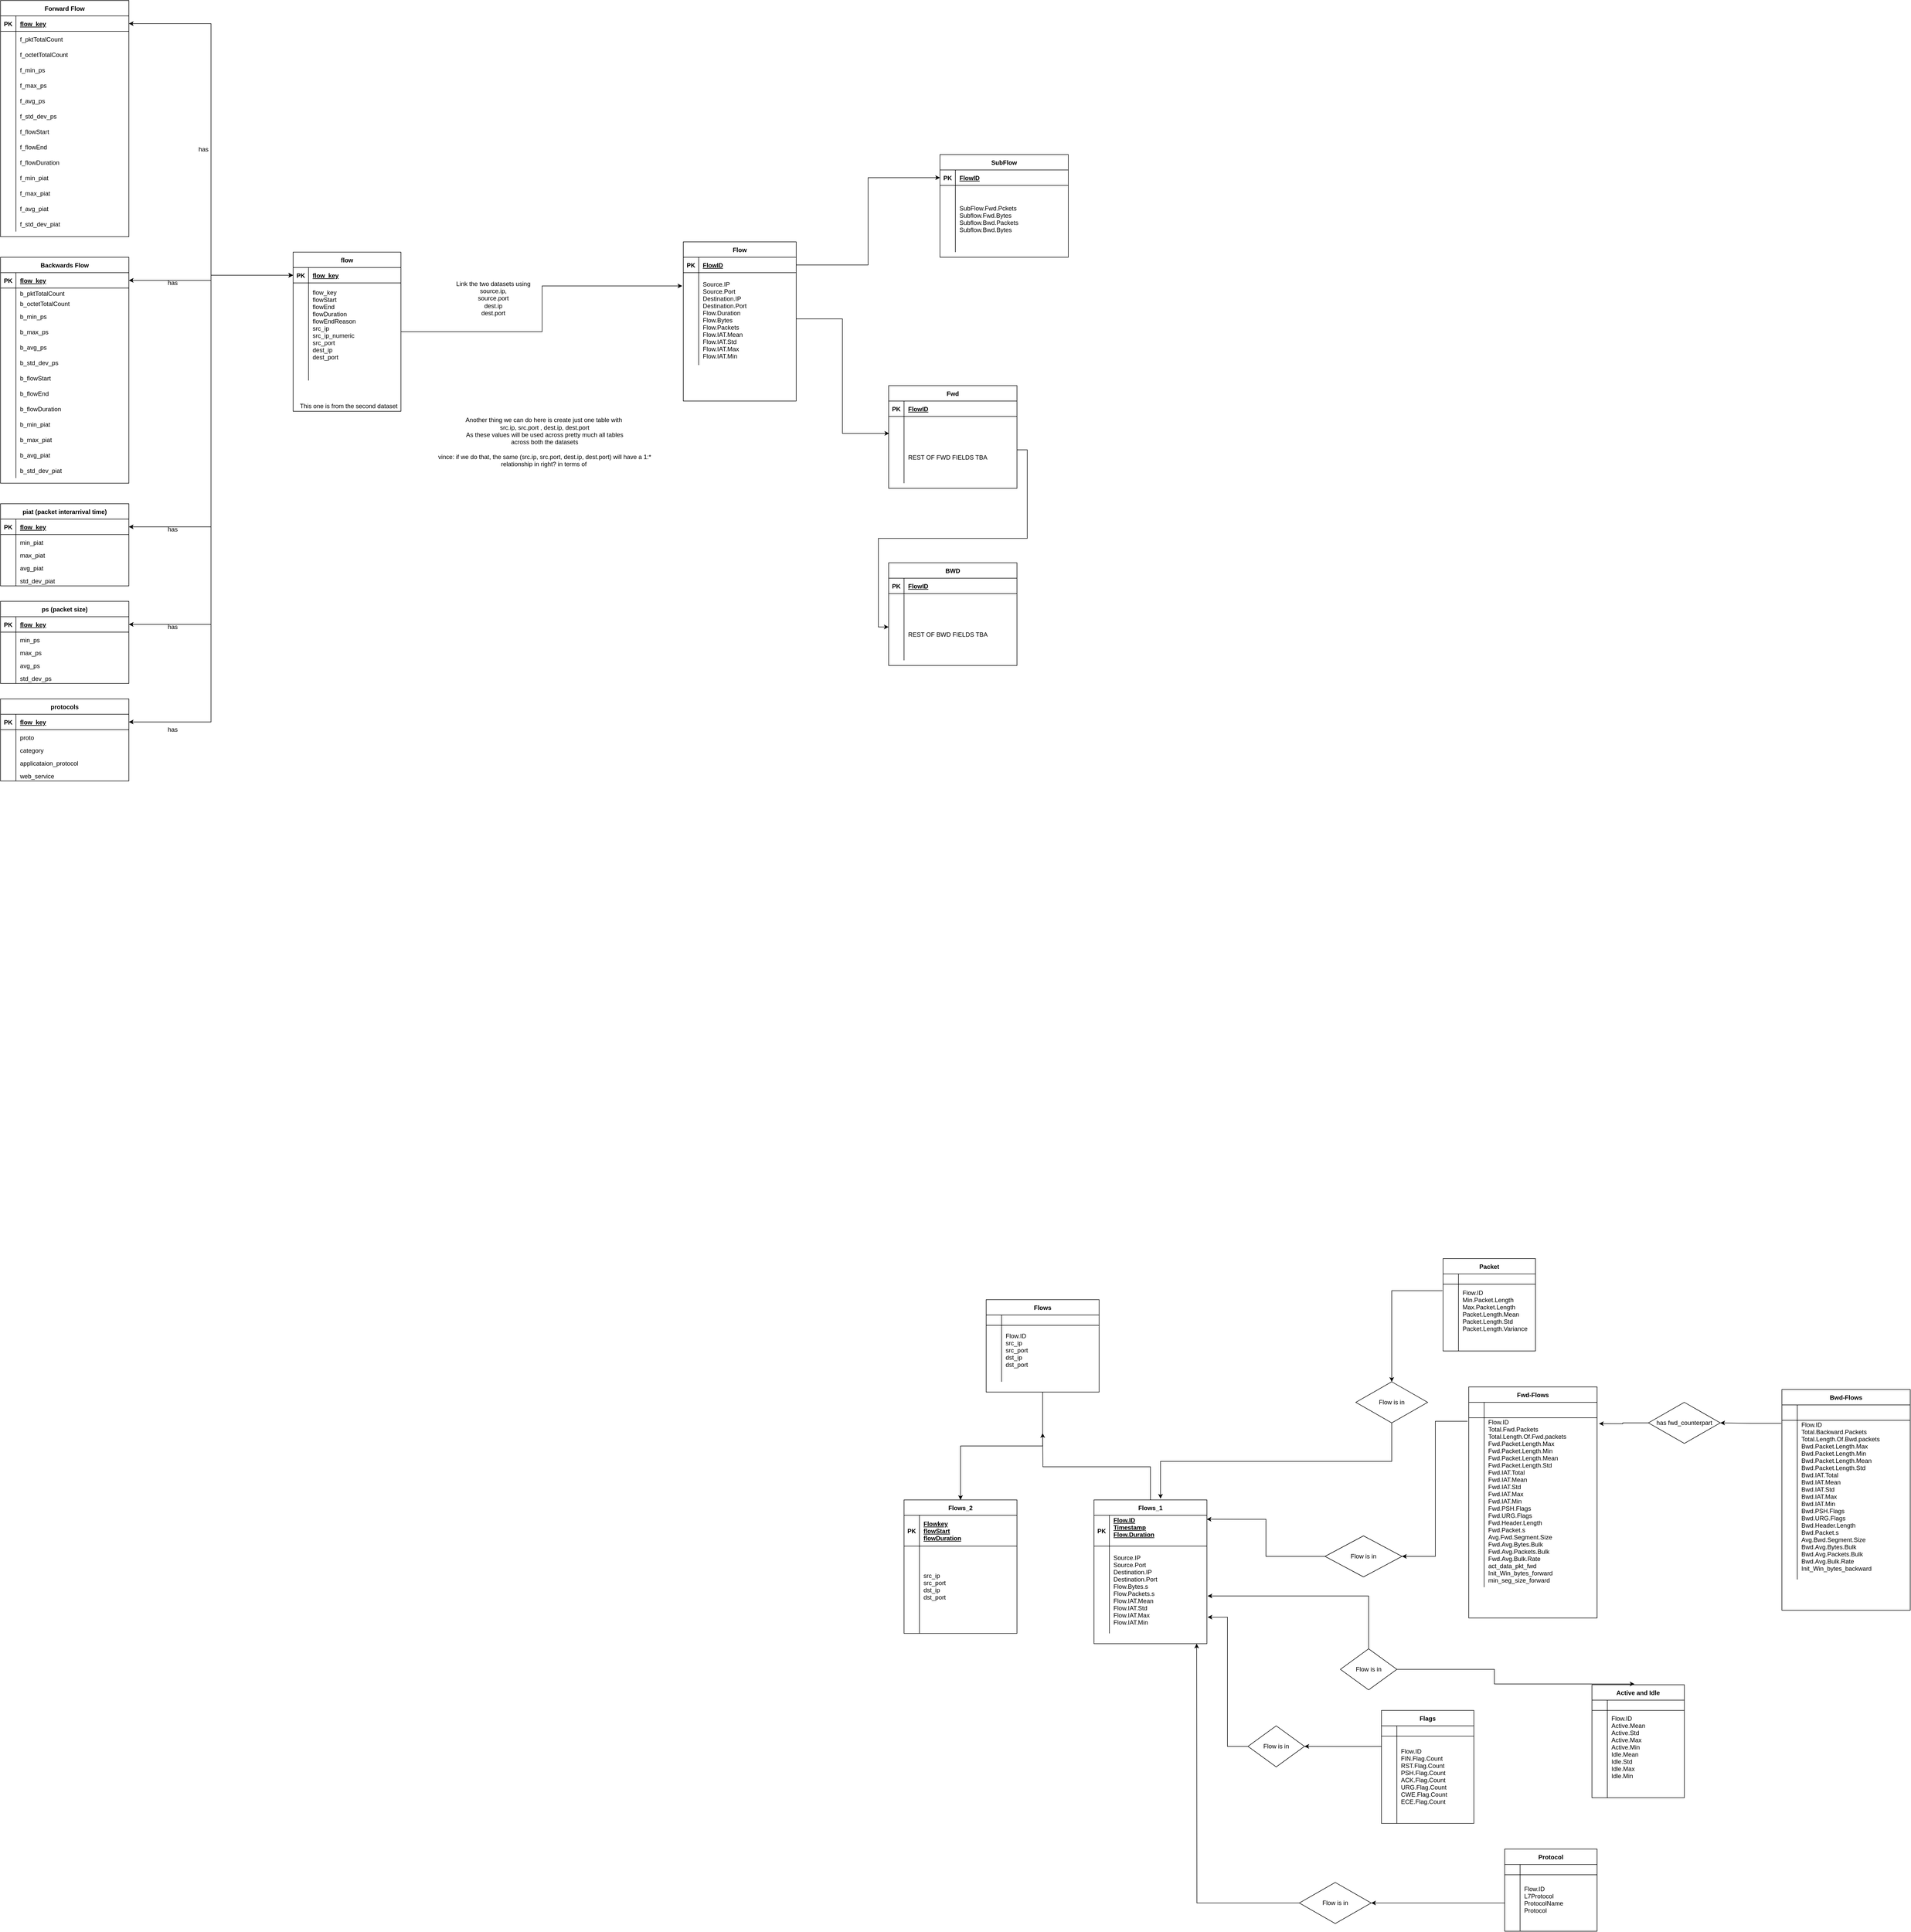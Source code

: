 <mxfile version="14.4.3" type="device"><diagram id="R2lEEEUBdFMjLlhIrx00" name="Page-1"><mxGraphModel dx="1388" dy="754" grid="1" gridSize="10" guides="1" tooltips="1" connect="1" arrows="1" fold="1" page="1" pageScale="1" pageWidth="4000" pageHeight="4000" math="0" shadow="0" extFonts="Permanent Marker^https://fonts.googleapis.com/css?family=Permanent+Marker"><root><mxCell id="0"/><mxCell id="1" parent="0"/><mxCell id="C-vyLk0tnHw3VtMMgP7b-23" value="Flow" style="shape=table;startSize=30;container=1;collapsible=1;childLayout=tableLayout;fixedRows=1;rowLines=0;fontStyle=1;align=center;resizeLast=1;" parent="1" vertex="1"><mxGeometry x="1330" y="470" width="220" height="310" as="geometry"/></mxCell><mxCell id="C-vyLk0tnHw3VtMMgP7b-24" value="" style="shape=partialRectangle;collapsible=0;dropTarget=0;pointerEvents=0;fillColor=none;points=[[0,0.5],[1,0.5]];portConstraint=eastwest;top=0;left=0;right=0;bottom=1;" parent="C-vyLk0tnHw3VtMMgP7b-23" vertex="1"><mxGeometry y="30" width="220" height="30" as="geometry"/></mxCell><mxCell id="C-vyLk0tnHw3VtMMgP7b-25" value="PK" style="shape=partialRectangle;overflow=hidden;connectable=0;fillColor=none;top=0;left=0;bottom=0;right=0;fontStyle=1;" parent="C-vyLk0tnHw3VtMMgP7b-24" vertex="1"><mxGeometry width="30" height="30" as="geometry"/></mxCell><mxCell id="C-vyLk0tnHw3VtMMgP7b-26" value="FlowID" style="shape=partialRectangle;overflow=hidden;connectable=0;fillColor=none;top=0;left=0;bottom=0;right=0;align=left;spacingLeft=6;fontStyle=5;" parent="C-vyLk0tnHw3VtMMgP7b-24" vertex="1"><mxGeometry x="30" width="190" height="30" as="geometry"/></mxCell><mxCell id="C-vyLk0tnHw3VtMMgP7b-27" value="" style="shape=partialRectangle;collapsible=0;dropTarget=0;pointerEvents=0;fillColor=none;points=[[0,0.5],[1,0.5]];portConstraint=eastwest;top=0;left=0;right=0;bottom=0;" parent="C-vyLk0tnHw3VtMMgP7b-23" vertex="1"><mxGeometry y="60" width="220" height="180" as="geometry"/></mxCell><mxCell id="C-vyLk0tnHw3VtMMgP7b-28" value="" style="shape=partialRectangle;overflow=hidden;connectable=0;fillColor=none;top=0;left=0;bottom=0;right=0;" parent="C-vyLk0tnHw3VtMMgP7b-27" vertex="1"><mxGeometry width="30" height="180" as="geometry"/></mxCell><mxCell id="C-vyLk0tnHw3VtMMgP7b-29" value="&#10;Source.IP&#10;Source.Port&#10;Destination.IP&#10;Destination.Port&#10;Flow.Duration&#10;Flow.Bytes&#10;Flow.Packets&#10;Flow.IAT.Mean&#10;Flow.IAT.Std&#10;Flow.IAT.Max&#10;Flow.IAT.Min&#10;" style="shape=partialRectangle;overflow=hidden;connectable=0;fillColor=none;top=0;left=0;bottom=0;right=0;align=left;spacingLeft=6;" parent="C-vyLk0tnHw3VtMMgP7b-27" vertex="1"><mxGeometry x="30" width="190" height="180" as="geometry"/></mxCell><mxCell id="gjGM0tk5gOqs17T4WNx2-1" value="SubFlow" style="shape=table;startSize=30;container=1;collapsible=1;childLayout=tableLayout;fixedRows=1;rowLines=0;fontStyle=1;align=center;resizeLast=1;" parent="1" vertex="1"><mxGeometry x="1830" y="300" width="250" height="200" as="geometry"/></mxCell><mxCell id="gjGM0tk5gOqs17T4WNx2-2" value="" style="shape=partialRectangle;collapsible=0;dropTarget=0;pointerEvents=0;fillColor=none;points=[[0,0.5],[1,0.5]];portConstraint=eastwest;top=0;left=0;right=0;bottom=1;" parent="gjGM0tk5gOqs17T4WNx2-1" vertex="1"><mxGeometry y="30" width="250" height="30" as="geometry"/></mxCell><mxCell id="gjGM0tk5gOqs17T4WNx2-3" value="PK" style="shape=partialRectangle;overflow=hidden;connectable=0;fillColor=none;top=0;left=0;bottom=0;right=0;fontStyle=1;" parent="gjGM0tk5gOqs17T4WNx2-2" vertex="1"><mxGeometry width="30" height="30" as="geometry"/></mxCell><mxCell id="gjGM0tk5gOqs17T4WNx2-4" value="FlowID" style="shape=partialRectangle;overflow=hidden;connectable=0;fillColor=none;top=0;left=0;bottom=0;right=0;align=left;spacingLeft=6;fontStyle=5;" parent="gjGM0tk5gOqs17T4WNx2-2" vertex="1"><mxGeometry x="30" width="220" height="30" as="geometry"/></mxCell><mxCell id="gjGM0tk5gOqs17T4WNx2-5" value="" style="shape=partialRectangle;collapsible=0;dropTarget=0;pointerEvents=0;fillColor=none;points=[[0,0.5],[1,0.5]];portConstraint=eastwest;top=0;left=0;right=0;bottom=0;" parent="gjGM0tk5gOqs17T4WNx2-1" vertex="1"><mxGeometry y="60" width="250" height="130" as="geometry"/></mxCell><mxCell id="gjGM0tk5gOqs17T4WNx2-6" value="" style="shape=partialRectangle;overflow=hidden;connectable=0;fillColor=none;top=0;left=0;bottom=0;right=0;" parent="gjGM0tk5gOqs17T4WNx2-5" vertex="1"><mxGeometry width="30" height="130" as="geometry"/></mxCell><mxCell id="gjGM0tk5gOqs17T4WNx2-7" value="SubFlow.Fwd.Pckets&#10;Subflow.Fwd.Bytes&#10;Subflow.Bwd.Packets&#10;Subflow.Bwd.Bytes" style="shape=partialRectangle;overflow=hidden;connectable=0;fillColor=none;top=0;left=0;bottom=0;right=0;align=left;spacingLeft=6;" parent="gjGM0tk5gOqs17T4WNx2-5" vertex="1"><mxGeometry x="30" width="220" height="130" as="geometry"/></mxCell><mxCell id="gjGM0tk5gOqs17T4WNx2-8" style="edgeStyle=orthogonalEdgeStyle;rounded=0;orthogonalLoop=1;jettySize=auto;html=1;entryX=0;entryY=0.5;entryDx=0;entryDy=0;" parent="1" source="C-vyLk0tnHw3VtMMgP7b-24" target="gjGM0tk5gOqs17T4WNx2-2" edge="1"><mxGeometry relative="1" as="geometry"/></mxCell><mxCell id="gjGM0tk5gOqs17T4WNx2-9" value="Fwd" style="shape=table;startSize=30;container=1;collapsible=1;childLayout=tableLayout;fixedRows=1;rowLines=0;fontStyle=1;align=center;resizeLast=1;" parent="1" vertex="1"><mxGeometry x="1730" y="750" width="250" height="200" as="geometry"/></mxCell><mxCell id="gjGM0tk5gOqs17T4WNx2-10" value="" style="shape=partialRectangle;collapsible=0;dropTarget=0;pointerEvents=0;fillColor=none;points=[[0,0.5],[1,0.5]];portConstraint=eastwest;top=0;left=0;right=0;bottom=1;" parent="gjGM0tk5gOqs17T4WNx2-9" vertex="1"><mxGeometry y="30" width="250" height="30" as="geometry"/></mxCell><mxCell id="gjGM0tk5gOqs17T4WNx2-11" value="PK" style="shape=partialRectangle;overflow=hidden;connectable=0;fillColor=none;top=0;left=0;bottom=0;right=0;fontStyle=1;" parent="gjGM0tk5gOqs17T4WNx2-10" vertex="1"><mxGeometry width="30" height="30" as="geometry"/></mxCell><mxCell id="gjGM0tk5gOqs17T4WNx2-12" value="FlowID" style="shape=partialRectangle;overflow=hidden;connectable=0;fillColor=none;top=0;left=0;bottom=0;right=0;align=left;spacingLeft=6;fontStyle=5;" parent="gjGM0tk5gOqs17T4WNx2-10" vertex="1"><mxGeometry x="30" width="220" height="30" as="geometry"/></mxCell><mxCell id="gjGM0tk5gOqs17T4WNx2-13" value="" style="shape=partialRectangle;collapsible=0;dropTarget=0;pointerEvents=0;fillColor=none;points=[[0,0.5],[1,0.5]];portConstraint=eastwest;top=0;left=0;right=0;bottom=0;" parent="gjGM0tk5gOqs17T4WNx2-9" vertex="1"><mxGeometry y="60" width="250" height="130" as="geometry"/></mxCell><mxCell id="gjGM0tk5gOqs17T4WNx2-14" value="" style="shape=partialRectangle;overflow=hidden;connectable=0;fillColor=none;top=0;left=0;bottom=0;right=0;" parent="gjGM0tk5gOqs17T4WNx2-13" vertex="1"><mxGeometry width="30" height="130" as="geometry"/></mxCell><mxCell id="gjGM0tk5gOqs17T4WNx2-15" value="&#10;&#10;REST OF FWD FIELDS TBA" style="shape=partialRectangle;overflow=hidden;connectable=0;fillColor=none;top=0;left=0;bottom=0;right=0;align=left;spacingLeft=6;" parent="gjGM0tk5gOqs17T4WNx2-13" vertex="1"><mxGeometry x="30" width="220" height="130" as="geometry"/></mxCell><mxCell id="gjGM0tk5gOqs17T4WNx2-16" style="edgeStyle=orthogonalEdgeStyle;rounded=0;orthogonalLoop=1;jettySize=auto;html=1;exitX=1;exitY=0.5;exitDx=0;exitDy=0;entryX=0.004;entryY=0.254;entryDx=0;entryDy=0;entryPerimeter=0;" parent="1" source="C-vyLk0tnHw3VtMMgP7b-27" target="gjGM0tk5gOqs17T4WNx2-13" edge="1"><mxGeometry relative="1" as="geometry"/></mxCell><mxCell id="gjGM0tk5gOqs17T4WNx2-17" value="BWD" style="shape=table;startSize=30;container=1;collapsible=1;childLayout=tableLayout;fixedRows=1;rowLines=0;fontStyle=1;align=center;resizeLast=1;" parent="1" vertex="1"><mxGeometry x="1730" y="1095" width="250" height="200" as="geometry"/></mxCell><mxCell id="gjGM0tk5gOqs17T4WNx2-18" value="" style="shape=partialRectangle;collapsible=0;dropTarget=0;pointerEvents=0;fillColor=none;points=[[0,0.5],[1,0.5]];portConstraint=eastwest;top=0;left=0;right=0;bottom=1;" parent="gjGM0tk5gOqs17T4WNx2-17" vertex="1"><mxGeometry y="30" width="250" height="30" as="geometry"/></mxCell><mxCell id="gjGM0tk5gOqs17T4WNx2-19" value="PK" style="shape=partialRectangle;overflow=hidden;connectable=0;fillColor=none;top=0;left=0;bottom=0;right=0;fontStyle=1;" parent="gjGM0tk5gOqs17T4WNx2-18" vertex="1"><mxGeometry width="30" height="30" as="geometry"/></mxCell><mxCell id="gjGM0tk5gOqs17T4WNx2-20" value="FlowID" style="shape=partialRectangle;overflow=hidden;connectable=0;fillColor=none;top=0;left=0;bottom=0;right=0;align=left;spacingLeft=6;fontStyle=5;" parent="gjGM0tk5gOqs17T4WNx2-18" vertex="1"><mxGeometry x="30" width="220" height="30" as="geometry"/></mxCell><mxCell id="gjGM0tk5gOqs17T4WNx2-21" value="" style="shape=partialRectangle;collapsible=0;dropTarget=0;pointerEvents=0;fillColor=none;points=[[0,0.5],[1,0.5]];portConstraint=eastwest;top=0;left=0;right=0;bottom=0;" parent="gjGM0tk5gOqs17T4WNx2-17" vertex="1"><mxGeometry y="60" width="250" height="130" as="geometry"/></mxCell><mxCell id="gjGM0tk5gOqs17T4WNx2-22" value="" style="shape=partialRectangle;overflow=hidden;connectable=0;fillColor=none;top=0;left=0;bottom=0;right=0;" parent="gjGM0tk5gOqs17T4WNx2-21" vertex="1"><mxGeometry width="30" height="130" as="geometry"/></mxCell><mxCell id="gjGM0tk5gOqs17T4WNx2-23" value="&#10;&#10;REST OF BWD FIELDS TBA" style="shape=partialRectangle;overflow=hidden;connectable=0;fillColor=none;top=0;left=0;bottom=0;right=0;align=left;spacingLeft=6;" parent="gjGM0tk5gOqs17T4WNx2-21" vertex="1"><mxGeometry x="30" width="220" height="130" as="geometry"/></mxCell><mxCell id="gjGM0tk5gOqs17T4WNx2-24" style="edgeStyle=orthogonalEdgeStyle;rounded=0;orthogonalLoop=1;jettySize=auto;html=1;exitX=1;exitY=0.5;exitDx=0;exitDy=0;entryX=0;entryY=0.5;entryDx=0;entryDy=0;" parent="1" source="gjGM0tk5gOqs17T4WNx2-13" target="gjGM0tk5gOqs17T4WNx2-21" edge="1"><mxGeometry relative="1" as="geometry"/></mxCell><mxCell id="gjGM0tk5gOqs17T4WNx2-25" value="flow" style="shape=table;startSize=30;container=1;collapsible=1;childLayout=tableLayout;fixedRows=1;rowLines=0;fontStyle=1;align=center;resizeLast=1;" parent="1" vertex="1"><mxGeometry x="570" y="490" width="210" height="310" as="geometry"/></mxCell><mxCell id="gjGM0tk5gOqs17T4WNx2-26" value="" style="shape=partialRectangle;collapsible=0;dropTarget=0;pointerEvents=0;fillColor=none;top=0;left=0;bottom=1;right=0;points=[[0,0.5],[1,0.5]];portConstraint=eastwest;" parent="gjGM0tk5gOqs17T4WNx2-25" vertex="1"><mxGeometry y="30" width="210" height="30" as="geometry"/></mxCell><mxCell id="gjGM0tk5gOqs17T4WNx2-27" value="PK" style="shape=partialRectangle;connectable=0;fillColor=none;top=0;left=0;bottom=0;right=0;fontStyle=1;overflow=hidden;" parent="gjGM0tk5gOqs17T4WNx2-26" vertex="1"><mxGeometry width="30" height="30" as="geometry"/></mxCell><mxCell id="gjGM0tk5gOqs17T4WNx2-28" value="flow_key" style="shape=partialRectangle;connectable=0;fillColor=none;top=0;left=0;bottom=0;right=0;align=left;spacingLeft=6;fontStyle=5;overflow=hidden;" parent="gjGM0tk5gOqs17T4WNx2-26" vertex="1"><mxGeometry x="30" width="180" height="30" as="geometry"/></mxCell><mxCell id="gjGM0tk5gOqs17T4WNx2-29" value="" style="shape=partialRectangle;collapsible=0;dropTarget=0;pointerEvents=0;fillColor=none;top=0;left=0;bottom=0;right=0;points=[[0,0.5],[1,0.5]];portConstraint=eastwest;" parent="gjGM0tk5gOqs17T4WNx2-25" vertex="1"><mxGeometry y="60" width="210" height="190" as="geometry"/></mxCell><mxCell id="gjGM0tk5gOqs17T4WNx2-30" value="" style="shape=partialRectangle;connectable=0;fillColor=none;top=0;left=0;bottom=0;right=0;editable=1;overflow=hidden;" parent="gjGM0tk5gOqs17T4WNx2-29" vertex="1"><mxGeometry width="30" height="190" as="geometry"/></mxCell><mxCell id="gjGM0tk5gOqs17T4WNx2-31" value="flow_key&#10;flowStart&#10;flowEnd&#10;flowDuration&#10;flowEndReason&#10;src_ip&#10;src_ip_numeric&#10;src_port&#10;dest_ip&#10;dest_port&#10;&#10;" style="shape=partialRectangle;connectable=0;fillColor=none;top=0;left=0;bottom=0;right=0;align=left;spacingLeft=6;overflow=hidden;" parent="gjGM0tk5gOqs17T4WNx2-29" vertex="1"><mxGeometry x="30" width="180" height="190" as="geometry"/></mxCell><mxCell id="gjGM0tk5gOqs17T4WNx2-44" value="This one is from the second dataset&amp;nbsp;" style="text;html=1;strokeColor=none;fillColor=none;align=center;verticalAlign=middle;whiteSpace=wrap;rounded=0;" parent="1" vertex="1"><mxGeometry x="580" y="780" width="200" height="20" as="geometry"/></mxCell><mxCell id="gjGM0tk5gOqs17T4WNx2-46" style="edgeStyle=orthogonalEdgeStyle;rounded=0;orthogonalLoop=1;jettySize=auto;html=1;exitX=1;exitY=0.5;exitDx=0;exitDy=0;entryX=-0.009;entryY=0.144;entryDx=0;entryDy=0;entryPerimeter=0;" parent="1" source="gjGM0tk5gOqs17T4WNx2-29" target="C-vyLk0tnHw3VtMMgP7b-27" edge="1"><mxGeometry relative="1" as="geometry"/></mxCell><mxCell id="gjGM0tk5gOqs17T4WNx2-47" value="Link the two datasets using source.ip,&lt;br&gt;source.port&lt;br&gt;dest.ip&lt;br&gt;dest.port" style="text;html=1;strokeColor=none;fillColor=none;align=center;verticalAlign=middle;whiteSpace=wrap;rounded=0;" parent="1" vertex="1"><mxGeometry x="860" y="520" width="200" height="120" as="geometry"/></mxCell><mxCell id="gjGM0tk5gOqs17T4WNx2-91" style="edgeStyle=orthogonalEdgeStyle;rounded=0;orthogonalLoop=1;jettySize=auto;html=1;exitX=1;exitY=0.5;exitDx=0;exitDy=0;entryX=0;entryY=0.5;entryDx=0;entryDy=0;" parent="1" source="gjGM0tk5gOqs17T4WNx2-49" target="gjGM0tk5gOqs17T4WNx2-26" edge="1"><mxGeometry relative="1" as="geometry"/></mxCell><mxCell id="gjGM0tk5gOqs17T4WNx2-92" value="Another thing we can do here is create just one table with&amp;nbsp;&lt;br&gt;src.ip, src.port , dest.ip, dest.port&lt;br&gt;As these values will be used across pretty much all tables&lt;br&gt;across both the datasets&lt;br&gt;&lt;br&gt;vince: if we do that, the same (src.ip, src.port, dest.ip, dest.port) will have a 1:* relationship in right? in terms of&amp;nbsp;" style="text;html=1;strokeColor=none;fillColor=none;align=center;verticalAlign=middle;whiteSpace=wrap;rounded=0;" parent="1" vertex="1"><mxGeometry x="830" y="740" width="460" height="240" as="geometry"/></mxCell><mxCell id="UeCXJsunEI8REGFRv4Gf-2" style="edgeStyle=orthogonalEdgeStyle;rounded=0;orthogonalLoop=1;jettySize=auto;html=1;exitX=1;exitY=0.5;exitDx=0;exitDy=0;entryX=0;entryY=0.5;entryDx=0;entryDy=0;" parent="1" source="gjGM0tk5gOqs17T4WNx2-95" target="gjGM0tk5gOqs17T4WNx2-26" edge="1"><mxGeometry relative="1" as="geometry"/></mxCell><mxCell id="UeCXJsunEI8REGFRv4Gf-3" style="edgeStyle=orthogonalEdgeStyle;rounded=0;orthogonalLoop=1;jettySize=auto;html=1;entryX=1;entryY=0.5;entryDx=0;entryDy=0;" parent="1" source="gjGM0tk5gOqs17T4WNx2-26" target="gjGM0tk5gOqs17T4WNx2-49" edge="1"><mxGeometry relative="1" as="geometry"/></mxCell><mxCell id="UeCXJsunEI8REGFRv4Gf-4" style="edgeStyle=orthogonalEdgeStyle;rounded=0;orthogonalLoop=1;jettySize=auto;html=1;entryX=1;entryY=0.5;entryDx=0;entryDy=0;" parent="1" source="gjGM0tk5gOqs17T4WNx2-26" target="gjGM0tk5gOqs17T4WNx2-95" edge="1"><mxGeometry relative="1" as="geometry"/></mxCell><mxCell id="UeCXJsunEI8REGFRv4Gf-5" value="has" style="text;html=1;align=center;verticalAlign=middle;resizable=0;points=[];autosize=1;" parent="1" vertex="1"><mxGeometry x="380" y="280" width="30" height="20" as="geometry"/></mxCell><mxCell id="UeCXJsunEI8REGFRv4Gf-6" value="has" style="text;html=1;align=center;verticalAlign=middle;resizable=0;points=[];autosize=1;" parent="1" vertex="1"><mxGeometry x="320" y="540" width="30" height="20" as="geometry"/></mxCell><mxCell id="gjGM0tk5gOqs17T4WNx2-48" value="Forward Flow" style="shape=table;startSize=30;container=1;collapsible=1;childLayout=tableLayout;fixedRows=1;rowLines=0;fontStyle=1;align=center;resizeLast=1;" parent="1" vertex="1"><mxGeometry width="250" height="460" as="geometry"/></mxCell><mxCell id="gjGM0tk5gOqs17T4WNx2-49" value="" style="shape=partialRectangle;collapsible=0;dropTarget=0;pointerEvents=0;fillColor=none;points=[[0,0.5],[1,0.5]];portConstraint=eastwest;top=0;left=0;right=0;bottom=1;" parent="gjGM0tk5gOqs17T4WNx2-48" vertex="1"><mxGeometry y="30" width="250" height="30" as="geometry"/></mxCell><mxCell id="gjGM0tk5gOqs17T4WNx2-50" value="PK" style="shape=partialRectangle;overflow=hidden;connectable=0;fillColor=none;top=0;left=0;bottom=0;right=0;fontStyle=1;" parent="gjGM0tk5gOqs17T4WNx2-49" vertex="1"><mxGeometry width="30" height="30" as="geometry"/></mxCell><mxCell id="gjGM0tk5gOqs17T4WNx2-51" value="flow_key" style="shape=partialRectangle;overflow=hidden;connectable=0;fillColor=none;top=0;left=0;bottom=0;right=0;align=left;spacingLeft=6;fontStyle=5;" parent="gjGM0tk5gOqs17T4WNx2-49" vertex="1"><mxGeometry x="30" width="220" height="30" as="geometry"/></mxCell><mxCell id="gjGM0tk5gOqs17T4WNx2-52" value="" style="shape=partialRectangle;collapsible=0;dropTarget=0;pointerEvents=0;fillColor=none;points=[[0,0.5],[1,0.5]];portConstraint=eastwest;top=0;left=0;right=0;bottom=0;" parent="gjGM0tk5gOqs17T4WNx2-48" vertex="1"><mxGeometry y="60" width="250" height="30" as="geometry"/></mxCell><mxCell id="gjGM0tk5gOqs17T4WNx2-53" value="" style="shape=partialRectangle;overflow=hidden;connectable=0;fillColor=none;top=0;left=0;bottom=0;right=0;" parent="gjGM0tk5gOqs17T4WNx2-52" vertex="1"><mxGeometry width="30" height="30" as="geometry"/></mxCell><mxCell id="gjGM0tk5gOqs17T4WNx2-54" value="f_pktTotalCount" style="shape=partialRectangle;overflow=hidden;connectable=0;fillColor=none;top=0;left=0;bottom=0;right=0;align=left;spacingLeft=6;" parent="gjGM0tk5gOqs17T4WNx2-52" vertex="1"><mxGeometry x="30" width="220" height="30" as="geometry"/></mxCell><mxCell id="gjGM0tk5gOqs17T4WNx2-55" value="" style="shape=partialRectangle;collapsible=0;dropTarget=0;pointerEvents=0;fillColor=none;top=0;left=0;bottom=0;right=0;points=[[0,0.5],[1,0.5]];portConstraint=eastwest;" parent="gjGM0tk5gOqs17T4WNx2-48" vertex="1"><mxGeometry y="90" width="250" height="30" as="geometry"/></mxCell><mxCell id="gjGM0tk5gOqs17T4WNx2-56" value="" style="shape=partialRectangle;connectable=0;fillColor=none;top=0;left=0;bottom=0;right=0;editable=1;overflow=hidden;" parent="gjGM0tk5gOqs17T4WNx2-55" vertex="1"><mxGeometry width="30" height="30" as="geometry"/></mxCell><mxCell id="gjGM0tk5gOqs17T4WNx2-57" value="f_octetTotalCount" style="shape=partialRectangle;connectable=0;fillColor=none;top=0;left=0;bottom=0;right=0;align=left;spacingLeft=6;overflow=hidden;" parent="gjGM0tk5gOqs17T4WNx2-55" vertex="1"><mxGeometry x="30" width="220" height="30" as="geometry"/></mxCell><mxCell id="gjGM0tk5gOqs17T4WNx2-58" value="" style="shape=partialRectangle;collapsible=0;dropTarget=0;pointerEvents=0;fillColor=none;top=0;left=0;bottom=0;right=0;points=[[0,0.5],[1,0.5]];portConstraint=eastwest;" parent="gjGM0tk5gOqs17T4WNx2-48" vertex="1"><mxGeometry y="120" width="250" height="30" as="geometry"/></mxCell><mxCell id="gjGM0tk5gOqs17T4WNx2-59" value="" style="shape=partialRectangle;connectable=0;fillColor=none;top=0;left=0;bottom=0;right=0;editable=1;overflow=hidden;" parent="gjGM0tk5gOqs17T4WNx2-58" vertex="1"><mxGeometry width="30" height="30" as="geometry"/></mxCell><mxCell id="gjGM0tk5gOqs17T4WNx2-60" value="f_min_ps" style="shape=partialRectangle;connectable=0;fillColor=none;top=0;left=0;bottom=0;right=0;align=left;spacingLeft=6;overflow=hidden;" parent="gjGM0tk5gOqs17T4WNx2-58" vertex="1"><mxGeometry x="30" width="220" height="30" as="geometry"/></mxCell><mxCell id="gjGM0tk5gOqs17T4WNx2-61" value="" style="shape=partialRectangle;collapsible=0;dropTarget=0;pointerEvents=0;fillColor=none;top=0;left=0;bottom=0;right=0;points=[[0,0.5],[1,0.5]];portConstraint=eastwest;" parent="gjGM0tk5gOqs17T4WNx2-48" vertex="1"><mxGeometry y="150" width="250" height="30" as="geometry"/></mxCell><mxCell id="gjGM0tk5gOqs17T4WNx2-62" value="" style="shape=partialRectangle;connectable=0;fillColor=none;top=0;left=0;bottom=0;right=0;editable=1;overflow=hidden;" parent="gjGM0tk5gOqs17T4WNx2-61" vertex="1"><mxGeometry width="30" height="30" as="geometry"/></mxCell><mxCell id="gjGM0tk5gOqs17T4WNx2-63" value="f_max_ps" style="shape=partialRectangle;connectable=0;fillColor=none;top=0;left=0;bottom=0;right=0;align=left;spacingLeft=6;overflow=hidden;" parent="gjGM0tk5gOqs17T4WNx2-61" vertex="1"><mxGeometry x="30" width="220" height="30" as="geometry"/></mxCell><mxCell id="gjGM0tk5gOqs17T4WNx2-64" value="" style="shape=partialRectangle;collapsible=0;dropTarget=0;pointerEvents=0;fillColor=none;top=0;left=0;bottom=0;right=0;points=[[0,0.5],[1,0.5]];portConstraint=eastwest;" parent="gjGM0tk5gOqs17T4WNx2-48" vertex="1"><mxGeometry y="180" width="250" height="30" as="geometry"/></mxCell><mxCell id="gjGM0tk5gOqs17T4WNx2-65" value="" style="shape=partialRectangle;connectable=0;fillColor=none;top=0;left=0;bottom=0;right=0;editable=1;overflow=hidden;" parent="gjGM0tk5gOqs17T4WNx2-64" vertex="1"><mxGeometry width="30" height="30" as="geometry"/></mxCell><mxCell id="gjGM0tk5gOqs17T4WNx2-66" value="f_avg_ps" style="shape=partialRectangle;connectable=0;fillColor=none;top=0;left=0;bottom=0;right=0;align=left;spacingLeft=6;overflow=hidden;" parent="gjGM0tk5gOqs17T4WNx2-64" vertex="1"><mxGeometry x="30" width="220" height="30" as="geometry"/></mxCell><mxCell id="gjGM0tk5gOqs17T4WNx2-67" value="" style="shape=partialRectangle;collapsible=0;dropTarget=0;pointerEvents=0;fillColor=none;top=0;left=0;bottom=0;right=0;points=[[0,0.5],[1,0.5]];portConstraint=eastwest;" parent="gjGM0tk5gOqs17T4WNx2-48" vertex="1"><mxGeometry y="210" width="250" height="30" as="geometry"/></mxCell><mxCell id="gjGM0tk5gOqs17T4WNx2-68" value="" style="shape=partialRectangle;connectable=0;fillColor=none;top=0;left=0;bottom=0;right=0;editable=1;overflow=hidden;" parent="gjGM0tk5gOqs17T4WNx2-67" vertex="1"><mxGeometry width="30" height="30" as="geometry"/></mxCell><mxCell id="gjGM0tk5gOqs17T4WNx2-69" value="f_std_dev_ps" style="shape=partialRectangle;connectable=0;fillColor=none;top=0;left=0;bottom=0;right=0;align=left;spacingLeft=6;overflow=hidden;" parent="gjGM0tk5gOqs17T4WNx2-67" vertex="1"><mxGeometry x="30" width="220" height="30" as="geometry"/></mxCell><mxCell id="gjGM0tk5gOqs17T4WNx2-70" value="" style="shape=partialRectangle;collapsible=0;dropTarget=0;pointerEvents=0;fillColor=none;top=0;left=0;bottom=0;right=0;points=[[0,0.5],[1,0.5]];portConstraint=eastwest;" parent="gjGM0tk5gOqs17T4WNx2-48" vertex="1"><mxGeometry y="240" width="250" height="30" as="geometry"/></mxCell><mxCell id="gjGM0tk5gOqs17T4WNx2-71" value="" style="shape=partialRectangle;connectable=0;fillColor=none;top=0;left=0;bottom=0;right=0;editable=1;overflow=hidden;" parent="gjGM0tk5gOqs17T4WNx2-70" vertex="1"><mxGeometry width="30" height="30" as="geometry"/></mxCell><mxCell id="gjGM0tk5gOqs17T4WNx2-72" value="f_flowStart" style="shape=partialRectangle;connectable=0;fillColor=none;top=0;left=0;bottom=0;right=0;align=left;spacingLeft=6;overflow=hidden;" parent="gjGM0tk5gOqs17T4WNx2-70" vertex="1"><mxGeometry x="30" width="220" height="30" as="geometry"/></mxCell><mxCell id="gjGM0tk5gOqs17T4WNx2-73" value="" style="shape=partialRectangle;collapsible=0;dropTarget=0;pointerEvents=0;fillColor=none;top=0;left=0;bottom=0;right=0;points=[[0,0.5],[1,0.5]];portConstraint=eastwest;" parent="gjGM0tk5gOqs17T4WNx2-48" vertex="1"><mxGeometry y="270" width="250" height="30" as="geometry"/></mxCell><mxCell id="gjGM0tk5gOqs17T4WNx2-74" value="" style="shape=partialRectangle;connectable=0;fillColor=none;top=0;left=0;bottom=0;right=0;editable=1;overflow=hidden;" parent="gjGM0tk5gOqs17T4WNx2-73" vertex="1"><mxGeometry width="30" height="30" as="geometry"/></mxCell><mxCell id="gjGM0tk5gOqs17T4WNx2-75" value="f_flowEnd" style="shape=partialRectangle;connectable=0;fillColor=none;top=0;left=0;bottom=0;right=0;align=left;spacingLeft=6;overflow=hidden;" parent="gjGM0tk5gOqs17T4WNx2-73" vertex="1"><mxGeometry x="30" width="220" height="30" as="geometry"/></mxCell><mxCell id="gjGM0tk5gOqs17T4WNx2-76" value="" style="shape=partialRectangle;collapsible=0;dropTarget=0;pointerEvents=0;fillColor=none;top=0;left=0;bottom=0;right=0;points=[[0,0.5],[1,0.5]];portConstraint=eastwest;" parent="gjGM0tk5gOqs17T4WNx2-48" vertex="1"><mxGeometry y="300" width="250" height="30" as="geometry"/></mxCell><mxCell id="gjGM0tk5gOqs17T4WNx2-77" value="" style="shape=partialRectangle;connectable=0;fillColor=none;top=0;left=0;bottom=0;right=0;editable=1;overflow=hidden;" parent="gjGM0tk5gOqs17T4WNx2-76" vertex="1"><mxGeometry width="30" height="30" as="geometry"/></mxCell><mxCell id="gjGM0tk5gOqs17T4WNx2-78" value="f_flowDuration" style="shape=partialRectangle;connectable=0;fillColor=none;top=0;left=0;bottom=0;right=0;align=left;spacingLeft=6;overflow=hidden;" parent="gjGM0tk5gOqs17T4WNx2-76" vertex="1"><mxGeometry x="30" width="220" height="30" as="geometry"/></mxCell><mxCell id="gjGM0tk5gOqs17T4WNx2-79" value="" style="shape=partialRectangle;collapsible=0;dropTarget=0;pointerEvents=0;fillColor=none;top=0;left=0;bottom=0;right=0;points=[[0,0.5],[1,0.5]];portConstraint=eastwest;" parent="gjGM0tk5gOqs17T4WNx2-48" vertex="1"><mxGeometry y="330" width="250" height="30" as="geometry"/></mxCell><mxCell id="gjGM0tk5gOqs17T4WNx2-80" value="" style="shape=partialRectangle;connectable=0;fillColor=none;top=0;left=0;bottom=0;right=0;editable=1;overflow=hidden;" parent="gjGM0tk5gOqs17T4WNx2-79" vertex="1"><mxGeometry width="30" height="30" as="geometry"/></mxCell><mxCell id="gjGM0tk5gOqs17T4WNx2-81" value="f_min_piat" style="shape=partialRectangle;connectable=0;fillColor=none;top=0;left=0;bottom=0;right=0;align=left;spacingLeft=6;overflow=hidden;" parent="gjGM0tk5gOqs17T4WNx2-79" vertex="1"><mxGeometry x="30" width="220" height="30" as="geometry"/></mxCell><mxCell id="gjGM0tk5gOqs17T4WNx2-82" value="" style="shape=partialRectangle;collapsible=0;dropTarget=0;pointerEvents=0;fillColor=none;top=0;left=0;bottom=0;right=0;points=[[0,0.5],[1,0.5]];portConstraint=eastwest;" parent="gjGM0tk5gOqs17T4WNx2-48" vertex="1"><mxGeometry y="360" width="250" height="30" as="geometry"/></mxCell><mxCell id="gjGM0tk5gOqs17T4WNx2-83" value="" style="shape=partialRectangle;connectable=0;fillColor=none;top=0;left=0;bottom=0;right=0;editable=1;overflow=hidden;" parent="gjGM0tk5gOqs17T4WNx2-82" vertex="1"><mxGeometry width="30" height="30" as="geometry"/></mxCell><mxCell id="gjGM0tk5gOqs17T4WNx2-84" value="f_max_piat" style="shape=partialRectangle;connectable=0;fillColor=none;top=0;left=0;bottom=0;right=0;align=left;spacingLeft=6;overflow=hidden;" parent="gjGM0tk5gOqs17T4WNx2-82" vertex="1"><mxGeometry x="30" width="220" height="30" as="geometry"/></mxCell><mxCell id="gjGM0tk5gOqs17T4WNx2-85" value="" style="shape=partialRectangle;collapsible=0;dropTarget=0;pointerEvents=0;fillColor=none;top=0;left=0;bottom=0;right=0;points=[[0,0.5],[1,0.5]];portConstraint=eastwest;" parent="gjGM0tk5gOqs17T4WNx2-48" vertex="1"><mxGeometry y="390" width="250" height="30" as="geometry"/></mxCell><mxCell id="gjGM0tk5gOqs17T4WNx2-86" value="" style="shape=partialRectangle;connectable=0;fillColor=none;top=0;left=0;bottom=0;right=0;editable=1;overflow=hidden;" parent="gjGM0tk5gOqs17T4WNx2-85" vertex="1"><mxGeometry width="30" height="30" as="geometry"/></mxCell><mxCell id="gjGM0tk5gOqs17T4WNx2-87" value="f_avg_piat" style="shape=partialRectangle;connectable=0;fillColor=none;top=0;left=0;bottom=0;right=0;align=left;spacingLeft=6;overflow=hidden;" parent="gjGM0tk5gOqs17T4WNx2-85" vertex="1"><mxGeometry x="30" width="220" height="30" as="geometry"/></mxCell><mxCell id="gjGM0tk5gOqs17T4WNx2-88" value="" style="shape=partialRectangle;collapsible=0;dropTarget=0;pointerEvents=0;fillColor=none;top=0;left=0;bottom=0;right=0;points=[[0,0.5],[1,0.5]];portConstraint=eastwest;" parent="gjGM0tk5gOqs17T4WNx2-48" vertex="1"><mxGeometry y="420" width="250" height="30" as="geometry"/></mxCell><mxCell id="gjGM0tk5gOqs17T4WNx2-89" value="" style="shape=partialRectangle;connectable=0;fillColor=none;top=0;left=0;bottom=0;right=0;editable=1;overflow=hidden;" parent="gjGM0tk5gOqs17T4WNx2-88" vertex="1"><mxGeometry width="30" height="30" as="geometry"/></mxCell><mxCell id="gjGM0tk5gOqs17T4WNx2-90" value="f_std_dev_piat" style="shape=partialRectangle;connectable=0;fillColor=none;top=0;left=0;bottom=0;right=0;align=left;spacingLeft=6;overflow=hidden;" parent="gjGM0tk5gOqs17T4WNx2-88" vertex="1"><mxGeometry x="30" width="220" height="30" as="geometry"/></mxCell><mxCell id="gjGM0tk5gOqs17T4WNx2-94" value="Backwards Flow" style="shape=table;startSize=30;container=1;collapsible=1;childLayout=tableLayout;fixedRows=1;rowLines=0;fontStyle=1;align=center;resizeLast=1;" parent="1" vertex="1"><mxGeometry y="500" width="250" height="440" as="geometry"/></mxCell><mxCell id="gjGM0tk5gOqs17T4WNx2-95" value="" style="shape=partialRectangle;collapsible=0;dropTarget=0;pointerEvents=0;fillColor=none;points=[[0,0.5],[1,0.5]];portConstraint=eastwest;top=0;left=0;right=0;bottom=1;" parent="gjGM0tk5gOqs17T4WNx2-94" vertex="1"><mxGeometry y="30" width="250" height="30" as="geometry"/></mxCell><mxCell id="gjGM0tk5gOqs17T4WNx2-96" value="PK" style="shape=partialRectangle;overflow=hidden;connectable=0;fillColor=none;top=0;left=0;bottom=0;right=0;fontStyle=1;" parent="gjGM0tk5gOqs17T4WNx2-95" vertex="1"><mxGeometry width="30" height="30" as="geometry"/></mxCell><mxCell id="gjGM0tk5gOqs17T4WNx2-97" value="flow_key" style="shape=partialRectangle;overflow=hidden;connectable=0;fillColor=none;top=0;left=0;bottom=0;right=0;align=left;spacingLeft=6;fontStyle=5;" parent="gjGM0tk5gOqs17T4WNx2-95" vertex="1"><mxGeometry x="30" width="220" height="30" as="geometry"/></mxCell><mxCell id="gjGM0tk5gOqs17T4WNx2-98" value="" style="shape=partialRectangle;collapsible=0;dropTarget=0;pointerEvents=0;fillColor=none;points=[[0,0.5],[1,0.5]];portConstraint=eastwest;top=0;left=0;right=0;bottom=0;" parent="gjGM0tk5gOqs17T4WNx2-94" vertex="1"><mxGeometry y="60" width="250" height="20" as="geometry"/></mxCell><mxCell id="gjGM0tk5gOqs17T4WNx2-99" value="" style="shape=partialRectangle;overflow=hidden;connectable=0;fillColor=none;top=0;left=0;bottom=0;right=0;" parent="gjGM0tk5gOqs17T4WNx2-98" vertex="1"><mxGeometry width="30" height="20" as="geometry"/></mxCell><mxCell id="gjGM0tk5gOqs17T4WNx2-100" value="b_pktTotalCount" style="shape=partialRectangle;overflow=hidden;connectable=0;fillColor=none;top=0;left=0;bottom=0;right=0;align=left;spacingLeft=6;" parent="gjGM0tk5gOqs17T4WNx2-98" vertex="1"><mxGeometry x="30" width="220" height="20" as="geometry"/></mxCell><mxCell id="gjGM0tk5gOqs17T4WNx2-101" value="" style="shape=partialRectangle;collapsible=0;dropTarget=0;pointerEvents=0;fillColor=none;top=0;left=0;bottom=0;right=0;points=[[0,0.5],[1,0.5]];portConstraint=eastwest;" parent="gjGM0tk5gOqs17T4WNx2-94" vertex="1"><mxGeometry y="80" width="250" height="20" as="geometry"/></mxCell><mxCell id="gjGM0tk5gOqs17T4WNx2-102" value="" style="shape=partialRectangle;connectable=0;fillColor=none;top=0;left=0;bottom=0;right=0;editable=1;overflow=hidden;" parent="gjGM0tk5gOqs17T4WNx2-101" vertex="1"><mxGeometry width="30" height="20" as="geometry"/></mxCell><mxCell id="gjGM0tk5gOqs17T4WNx2-103" value="b_octetTotalCount" style="shape=partialRectangle;connectable=0;fillColor=none;top=0;left=0;bottom=0;right=0;align=left;spacingLeft=6;overflow=hidden;" parent="gjGM0tk5gOqs17T4WNx2-101" vertex="1"><mxGeometry x="30" width="220" height="20" as="geometry"/></mxCell><mxCell id="gjGM0tk5gOqs17T4WNx2-104" value="" style="shape=partialRectangle;collapsible=0;dropTarget=0;pointerEvents=0;fillColor=none;top=0;left=0;bottom=0;right=0;points=[[0,0.5],[1,0.5]];portConstraint=eastwest;" parent="gjGM0tk5gOqs17T4WNx2-94" vertex="1"><mxGeometry y="100" width="250" height="30" as="geometry"/></mxCell><mxCell id="gjGM0tk5gOqs17T4WNx2-105" value="" style="shape=partialRectangle;connectable=0;fillColor=none;top=0;left=0;bottom=0;right=0;editable=1;overflow=hidden;" parent="gjGM0tk5gOqs17T4WNx2-104" vertex="1"><mxGeometry width="30" height="30" as="geometry"/></mxCell><mxCell id="gjGM0tk5gOqs17T4WNx2-106" value="b_min_ps" style="shape=partialRectangle;connectable=0;fillColor=none;top=0;left=0;bottom=0;right=0;align=left;spacingLeft=6;overflow=hidden;" parent="gjGM0tk5gOqs17T4WNx2-104" vertex="1"><mxGeometry x="30" width="220" height="30" as="geometry"/></mxCell><mxCell id="gjGM0tk5gOqs17T4WNx2-107" value="" style="shape=partialRectangle;collapsible=0;dropTarget=0;pointerEvents=0;fillColor=none;top=0;left=0;bottom=0;right=0;points=[[0,0.5],[1,0.5]];portConstraint=eastwest;" parent="gjGM0tk5gOqs17T4WNx2-94" vertex="1"><mxGeometry y="130" width="250" height="30" as="geometry"/></mxCell><mxCell id="gjGM0tk5gOqs17T4WNx2-108" value="" style="shape=partialRectangle;connectable=0;fillColor=none;top=0;left=0;bottom=0;right=0;editable=1;overflow=hidden;" parent="gjGM0tk5gOqs17T4WNx2-107" vertex="1"><mxGeometry width="30" height="30" as="geometry"/></mxCell><mxCell id="gjGM0tk5gOqs17T4WNx2-109" value="b_max_ps" style="shape=partialRectangle;connectable=0;fillColor=none;top=0;left=0;bottom=0;right=0;align=left;spacingLeft=6;overflow=hidden;" parent="gjGM0tk5gOqs17T4WNx2-107" vertex="1"><mxGeometry x="30" width="220" height="30" as="geometry"/></mxCell><mxCell id="gjGM0tk5gOqs17T4WNx2-110" value="" style="shape=partialRectangle;collapsible=0;dropTarget=0;pointerEvents=0;fillColor=none;top=0;left=0;bottom=0;right=0;points=[[0,0.5],[1,0.5]];portConstraint=eastwest;" parent="gjGM0tk5gOqs17T4WNx2-94" vertex="1"><mxGeometry y="160" width="250" height="30" as="geometry"/></mxCell><mxCell id="gjGM0tk5gOqs17T4WNx2-111" value="" style="shape=partialRectangle;connectable=0;fillColor=none;top=0;left=0;bottom=0;right=0;editable=1;overflow=hidden;" parent="gjGM0tk5gOqs17T4WNx2-110" vertex="1"><mxGeometry width="30" height="30" as="geometry"/></mxCell><mxCell id="gjGM0tk5gOqs17T4WNx2-112" value="b_avg_ps" style="shape=partialRectangle;connectable=0;fillColor=none;top=0;left=0;bottom=0;right=0;align=left;spacingLeft=6;overflow=hidden;" parent="gjGM0tk5gOqs17T4WNx2-110" vertex="1"><mxGeometry x="30" width="220" height="30" as="geometry"/></mxCell><mxCell id="gjGM0tk5gOqs17T4WNx2-113" value="" style="shape=partialRectangle;collapsible=0;dropTarget=0;pointerEvents=0;fillColor=none;top=0;left=0;bottom=0;right=0;points=[[0,0.5],[1,0.5]];portConstraint=eastwest;" parent="gjGM0tk5gOqs17T4WNx2-94" vertex="1"><mxGeometry y="190" width="250" height="30" as="geometry"/></mxCell><mxCell id="gjGM0tk5gOqs17T4WNx2-114" value="" style="shape=partialRectangle;connectable=0;fillColor=none;top=0;left=0;bottom=0;right=0;editable=1;overflow=hidden;" parent="gjGM0tk5gOqs17T4WNx2-113" vertex="1"><mxGeometry width="30" height="30" as="geometry"/></mxCell><mxCell id="gjGM0tk5gOqs17T4WNx2-115" value="b_std_dev_ps" style="shape=partialRectangle;connectable=0;fillColor=none;top=0;left=0;bottom=0;right=0;align=left;spacingLeft=6;overflow=hidden;" parent="gjGM0tk5gOqs17T4WNx2-113" vertex="1"><mxGeometry x="30" width="220" height="30" as="geometry"/></mxCell><mxCell id="gjGM0tk5gOqs17T4WNx2-116" value="" style="shape=partialRectangle;collapsible=0;dropTarget=0;pointerEvents=0;fillColor=none;top=0;left=0;bottom=0;right=0;points=[[0,0.5],[1,0.5]];portConstraint=eastwest;" parent="gjGM0tk5gOqs17T4WNx2-94" vertex="1"><mxGeometry y="220" width="250" height="30" as="geometry"/></mxCell><mxCell id="gjGM0tk5gOqs17T4WNx2-117" value="" style="shape=partialRectangle;connectable=0;fillColor=none;top=0;left=0;bottom=0;right=0;editable=1;overflow=hidden;" parent="gjGM0tk5gOqs17T4WNx2-116" vertex="1"><mxGeometry width="30" height="30" as="geometry"/></mxCell><mxCell id="gjGM0tk5gOqs17T4WNx2-118" value="b_flowStart" style="shape=partialRectangle;connectable=0;fillColor=none;top=0;left=0;bottom=0;right=0;align=left;spacingLeft=6;overflow=hidden;" parent="gjGM0tk5gOqs17T4WNx2-116" vertex="1"><mxGeometry x="30" width="220" height="30" as="geometry"/></mxCell><mxCell id="gjGM0tk5gOqs17T4WNx2-119" value="" style="shape=partialRectangle;collapsible=0;dropTarget=0;pointerEvents=0;fillColor=none;top=0;left=0;bottom=0;right=0;points=[[0,0.5],[1,0.5]];portConstraint=eastwest;" parent="gjGM0tk5gOqs17T4WNx2-94" vertex="1"><mxGeometry y="250" width="250" height="30" as="geometry"/></mxCell><mxCell id="gjGM0tk5gOqs17T4WNx2-120" value="" style="shape=partialRectangle;connectable=0;fillColor=none;top=0;left=0;bottom=0;right=0;editable=1;overflow=hidden;" parent="gjGM0tk5gOqs17T4WNx2-119" vertex="1"><mxGeometry width="30" height="30" as="geometry"/></mxCell><mxCell id="gjGM0tk5gOqs17T4WNx2-121" value="b_flowEnd" style="shape=partialRectangle;connectable=0;fillColor=none;top=0;left=0;bottom=0;right=0;align=left;spacingLeft=6;overflow=hidden;" parent="gjGM0tk5gOqs17T4WNx2-119" vertex="1"><mxGeometry x="30" width="220" height="30" as="geometry"/></mxCell><mxCell id="gjGM0tk5gOqs17T4WNx2-122" value="" style="shape=partialRectangle;collapsible=0;dropTarget=0;pointerEvents=0;fillColor=none;top=0;left=0;bottom=0;right=0;points=[[0,0.5],[1,0.5]];portConstraint=eastwest;" parent="gjGM0tk5gOqs17T4WNx2-94" vertex="1"><mxGeometry y="280" width="250" height="30" as="geometry"/></mxCell><mxCell id="gjGM0tk5gOqs17T4WNx2-123" value="" style="shape=partialRectangle;connectable=0;fillColor=none;top=0;left=0;bottom=0;right=0;editable=1;overflow=hidden;" parent="gjGM0tk5gOqs17T4WNx2-122" vertex="1"><mxGeometry width="30" height="30" as="geometry"/></mxCell><mxCell id="gjGM0tk5gOqs17T4WNx2-124" value="b_flowDuration" style="shape=partialRectangle;connectable=0;fillColor=none;top=0;left=0;bottom=0;right=0;align=left;spacingLeft=6;overflow=hidden;" parent="gjGM0tk5gOqs17T4WNx2-122" vertex="1"><mxGeometry x="30" width="220" height="30" as="geometry"/></mxCell><mxCell id="gjGM0tk5gOqs17T4WNx2-125" value="" style="shape=partialRectangle;collapsible=0;dropTarget=0;pointerEvents=0;fillColor=none;top=0;left=0;bottom=0;right=0;points=[[0,0.5],[1,0.5]];portConstraint=eastwest;" parent="gjGM0tk5gOqs17T4WNx2-94" vertex="1"><mxGeometry y="310" width="250" height="30" as="geometry"/></mxCell><mxCell id="gjGM0tk5gOqs17T4WNx2-126" value="" style="shape=partialRectangle;connectable=0;fillColor=none;top=0;left=0;bottom=0;right=0;editable=1;overflow=hidden;" parent="gjGM0tk5gOqs17T4WNx2-125" vertex="1"><mxGeometry width="30" height="30" as="geometry"/></mxCell><mxCell id="gjGM0tk5gOqs17T4WNx2-127" value="b_min_piat" style="shape=partialRectangle;connectable=0;fillColor=none;top=0;left=0;bottom=0;right=0;align=left;spacingLeft=6;overflow=hidden;" parent="gjGM0tk5gOqs17T4WNx2-125" vertex="1"><mxGeometry x="30" width="220" height="30" as="geometry"/></mxCell><mxCell id="gjGM0tk5gOqs17T4WNx2-128" value="" style="shape=partialRectangle;collapsible=0;dropTarget=0;pointerEvents=0;fillColor=none;top=0;left=0;bottom=0;right=0;points=[[0,0.5],[1,0.5]];portConstraint=eastwest;" parent="gjGM0tk5gOqs17T4WNx2-94" vertex="1"><mxGeometry y="340" width="250" height="30" as="geometry"/></mxCell><mxCell id="gjGM0tk5gOqs17T4WNx2-129" value="" style="shape=partialRectangle;connectable=0;fillColor=none;top=0;left=0;bottom=0;right=0;editable=1;overflow=hidden;" parent="gjGM0tk5gOqs17T4WNx2-128" vertex="1"><mxGeometry width="30" height="30" as="geometry"/></mxCell><mxCell id="gjGM0tk5gOqs17T4WNx2-130" value="b_max_piat" style="shape=partialRectangle;connectable=0;fillColor=none;top=0;left=0;bottom=0;right=0;align=left;spacingLeft=6;overflow=hidden;" parent="gjGM0tk5gOqs17T4WNx2-128" vertex="1"><mxGeometry x="30" width="220" height="30" as="geometry"/></mxCell><mxCell id="gjGM0tk5gOqs17T4WNx2-131" value="" style="shape=partialRectangle;collapsible=0;dropTarget=0;pointerEvents=0;fillColor=none;top=0;left=0;bottom=0;right=0;points=[[0,0.5],[1,0.5]];portConstraint=eastwest;" parent="gjGM0tk5gOqs17T4WNx2-94" vertex="1"><mxGeometry y="370" width="250" height="30" as="geometry"/></mxCell><mxCell id="gjGM0tk5gOqs17T4WNx2-132" value="" style="shape=partialRectangle;connectable=0;fillColor=none;top=0;left=0;bottom=0;right=0;editable=1;overflow=hidden;" parent="gjGM0tk5gOqs17T4WNx2-131" vertex="1"><mxGeometry width="30" height="30" as="geometry"/></mxCell><mxCell id="gjGM0tk5gOqs17T4WNx2-133" value="b_avg_piat" style="shape=partialRectangle;connectable=0;fillColor=none;top=0;left=0;bottom=0;right=0;align=left;spacingLeft=6;overflow=hidden;" parent="gjGM0tk5gOqs17T4WNx2-131" vertex="1"><mxGeometry x="30" width="220" height="30" as="geometry"/></mxCell><mxCell id="gjGM0tk5gOqs17T4WNx2-134" value="" style="shape=partialRectangle;collapsible=0;dropTarget=0;pointerEvents=0;fillColor=none;top=0;left=0;bottom=0;right=0;points=[[0,0.5],[1,0.5]];portConstraint=eastwest;" parent="gjGM0tk5gOqs17T4WNx2-94" vertex="1"><mxGeometry y="400" width="250" height="30" as="geometry"/></mxCell><mxCell id="gjGM0tk5gOqs17T4WNx2-135" value="" style="shape=partialRectangle;connectable=0;fillColor=none;top=0;left=0;bottom=0;right=0;editable=1;overflow=hidden;" parent="gjGM0tk5gOqs17T4WNx2-134" vertex="1"><mxGeometry width="30" height="30" as="geometry"/></mxCell><mxCell id="gjGM0tk5gOqs17T4WNx2-136" value="b_std_dev_piat" style="shape=partialRectangle;connectable=0;fillColor=none;top=0;left=0;bottom=0;right=0;align=left;spacingLeft=6;overflow=hidden;" parent="gjGM0tk5gOqs17T4WNx2-134" vertex="1"><mxGeometry x="30" width="220" height="30" as="geometry"/></mxCell><mxCell id="UeCXJsunEI8REGFRv4Gf-9" value="piat (packet interarrival time)" style="shape=table;startSize=30;container=1;collapsible=1;childLayout=tableLayout;fixedRows=1;rowLines=0;fontStyle=1;align=center;resizeLast=1;" parent="1" vertex="1"><mxGeometry y="980" width="250" height="160" as="geometry"/></mxCell><mxCell id="UeCXJsunEI8REGFRv4Gf-10" value="" style="shape=partialRectangle;collapsible=0;dropTarget=0;pointerEvents=0;fillColor=none;points=[[0,0.5],[1,0.5]];portConstraint=eastwest;top=0;left=0;right=0;bottom=1;" parent="UeCXJsunEI8REGFRv4Gf-9" vertex="1"><mxGeometry y="30" width="250" height="30" as="geometry"/></mxCell><mxCell id="UeCXJsunEI8REGFRv4Gf-11" value="PK" style="shape=partialRectangle;overflow=hidden;connectable=0;fillColor=none;top=0;left=0;bottom=0;right=0;fontStyle=1;" parent="UeCXJsunEI8REGFRv4Gf-10" vertex="1"><mxGeometry width="30" height="30" as="geometry"/></mxCell><mxCell id="UeCXJsunEI8REGFRv4Gf-12" value="flow_key" style="shape=partialRectangle;overflow=hidden;connectable=0;fillColor=none;top=0;left=0;bottom=0;right=0;align=left;spacingLeft=6;fontStyle=5;" parent="UeCXJsunEI8REGFRv4Gf-10" vertex="1"><mxGeometry x="30" width="220" height="30" as="geometry"/></mxCell><mxCell id="UeCXJsunEI8REGFRv4Gf-13" value="" style="shape=partialRectangle;collapsible=0;dropTarget=0;pointerEvents=0;fillColor=none;points=[[0,0.5],[1,0.5]];portConstraint=eastwest;top=0;left=0;right=0;bottom=0;" parent="UeCXJsunEI8REGFRv4Gf-9" vertex="1"><mxGeometry y="60" width="250" height="30" as="geometry"/></mxCell><mxCell id="UeCXJsunEI8REGFRv4Gf-14" value="" style="shape=partialRectangle;overflow=hidden;connectable=0;fillColor=none;top=0;left=0;bottom=0;right=0;" parent="UeCXJsunEI8REGFRv4Gf-13" vertex="1"><mxGeometry width="30" height="30" as="geometry"/></mxCell><mxCell id="UeCXJsunEI8REGFRv4Gf-15" value="min_piat" style="shape=partialRectangle;overflow=hidden;connectable=0;fillColor=none;top=0;left=0;bottom=0;right=0;align=left;spacingLeft=6;" parent="UeCXJsunEI8REGFRv4Gf-13" vertex="1"><mxGeometry x="30" width="220" height="30" as="geometry"/></mxCell><mxCell id="UeCXJsunEI8REGFRv4Gf-16" value="" style="shape=partialRectangle;collapsible=0;dropTarget=0;pointerEvents=0;fillColor=none;top=0;left=0;bottom=0;right=0;points=[[0,0.5],[1,0.5]];portConstraint=eastwest;" parent="UeCXJsunEI8REGFRv4Gf-9" vertex="1"><mxGeometry y="90" width="250" height="20" as="geometry"/></mxCell><mxCell id="UeCXJsunEI8REGFRv4Gf-17" value="" style="shape=partialRectangle;connectable=0;fillColor=none;top=0;left=0;bottom=0;right=0;editable=1;overflow=hidden;" parent="UeCXJsunEI8REGFRv4Gf-16" vertex="1"><mxGeometry width="30" height="20" as="geometry"/></mxCell><mxCell id="UeCXJsunEI8REGFRv4Gf-18" value="max_piat" style="shape=partialRectangle;connectable=0;fillColor=none;top=0;left=0;bottom=0;right=0;align=left;spacingLeft=6;overflow=hidden;" parent="UeCXJsunEI8REGFRv4Gf-16" vertex="1"><mxGeometry x="30" width="220" height="20" as="geometry"/></mxCell><mxCell id="UeCXJsunEI8REGFRv4Gf-19" value="" style="shape=partialRectangle;collapsible=0;dropTarget=0;pointerEvents=0;fillColor=none;top=0;left=0;bottom=0;right=0;points=[[0,0.5],[1,0.5]];portConstraint=eastwest;" parent="UeCXJsunEI8REGFRv4Gf-9" vertex="1"><mxGeometry y="110" width="250" height="30" as="geometry"/></mxCell><mxCell id="UeCXJsunEI8REGFRv4Gf-20" value="" style="shape=partialRectangle;connectable=0;fillColor=none;top=0;left=0;bottom=0;right=0;editable=1;overflow=hidden;" parent="UeCXJsunEI8REGFRv4Gf-19" vertex="1"><mxGeometry width="30" height="30" as="geometry"/></mxCell><mxCell id="UeCXJsunEI8REGFRv4Gf-21" value="avg_piat" style="shape=partialRectangle;connectable=0;fillColor=none;top=0;left=0;bottom=0;right=0;align=left;spacingLeft=6;overflow=hidden;" parent="UeCXJsunEI8REGFRv4Gf-19" vertex="1"><mxGeometry x="30" width="220" height="30" as="geometry"/></mxCell><mxCell id="UeCXJsunEI8REGFRv4Gf-22" value="" style="shape=partialRectangle;collapsible=0;dropTarget=0;pointerEvents=0;fillColor=none;top=0;left=0;bottom=0;right=0;points=[[0,0.5],[1,0.5]];portConstraint=eastwest;" parent="UeCXJsunEI8REGFRv4Gf-9" vertex="1"><mxGeometry y="140" width="250" height="20" as="geometry"/></mxCell><mxCell id="UeCXJsunEI8REGFRv4Gf-23" value="" style="shape=partialRectangle;connectable=0;fillColor=none;top=0;left=0;bottom=0;right=0;editable=1;overflow=hidden;" parent="UeCXJsunEI8REGFRv4Gf-22" vertex="1"><mxGeometry width="30" height="20" as="geometry"/></mxCell><mxCell id="UeCXJsunEI8REGFRv4Gf-24" value="std_dev_piat" style="shape=partialRectangle;connectable=0;fillColor=none;top=0;left=0;bottom=0;right=0;align=left;spacingLeft=6;overflow=hidden;" parent="UeCXJsunEI8REGFRv4Gf-22" vertex="1"><mxGeometry x="30" width="220" height="20" as="geometry"/></mxCell><mxCell id="UeCXJsunEI8REGFRv4Gf-54" value="ps (packet size)" style="shape=table;startSize=30;container=1;collapsible=1;childLayout=tableLayout;fixedRows=1;rowLines=0;fontStyle=1;align=center;resizeLast=1;" parent="1" vertex="1"><mxGeometry y="1170" width="250" height="160" as="geometry"/></mxCell><mxCell id="UeCXJsunEI8REGFRv4Gf-55" value="" style="shape=partialRectangle;collapsible=0;dropTarget=0;pointerEvents=0;fillColor=none;points=[[0,0.5],[1,0.5]];portConstraint=eastwest;top=0;left=0;right=0;bottom=1;" parent="UeCXJsunEI8REGFRv4Gf-54" vertex="1"><mxGeometry y="30" width="250" height="30" as="geometry"/></mxCell><mxCell id="UeCXJsunEI8REGFRv4Gf-56" value="PK" style="shape=partialRectangle;overflow=hidden;connectable=0;fillColor=none;top=0;left=0;bottom=0;right=0;fontStyle=1;" parent="UeCXJsunEI8REGFRv4Gf-55" vertex="1"><mxGeometry width="30" height="30" as="geometry"/></mxCell><mxCell id="UeCXJsunEI8REGFRv4Gf-57" value="flow_key" style="shape=partialRectangle;overflow=hidden;connectable=0;fillColor=none;top=0;left=0;bottom=0;right=0;align=left;spacingLeft=6;fontStyle=5;" parent="UeCXJsunEI8REGFRv4Gf-55" vertex="1"><mxGeometry x="30" width="220" height="30" as="geometry"/></mxCell><mxCell id="UeCXJsunEI8REGFRv4Gf-58" value="" style="shape=partialRectangle;collapsible=0;dropTarget=0;pointerEvents=0;fillColor=none;points=[[0,0.5],[1,0.5]];portConstraint=eastwest;top=0;left=0;right=0;bottom=0;" parent="UeCXJsunEI8REGFRv4Gf-54" vertex="1"><mxGeometry y="60" width="250" height="30" as="geometry"/></mxCell><mxCell id="UeCXJsunEI8REGFRv4Gf-59" value="" style="shape=partialRectangle;overflow=hidden;connectable=0;fillColor=none;top=0;left=0;bottom=0;right=0;" parent="UeCXJsunEI8REGFRv4Gf-58" vertex="1"><mxGeometry width="30" height="30" as="geometry"/></mxCell><mxCell id="UeCXJsunEI8REGFRv4Gf-60" value="min_ps" style="shape=partialRectangle;overflow=hidden;connectable=0;fillColor=none;top=0;left=0;bottom=0;right=0;align=left;spacingLeft=6;" parent="UeCXJsunEI8REGFRv4Gf-58" vertex="1"><mxGeometry x="30" width="220" height="30" as="geometry"/></mxCell><mxCell id="UeCXJsunEI8REGFRv4Gf-61" value="" style="shape=partialRectangle;collapsible=0;dropTarget=0;pointerEvents=0;fillColor=none;top=0;left=0;bottom=0;right=0;points=[[0,0.5],[1,0.5]];portConstraint=eastwest;" parent="UeCXJsunEI8REGFRv4Gf-54" vertex="1"><mxGeometry y="90" width="250" height="20" as="geometry"/></mxCell><mxCell id="UeCXJsunEI8REGFRv4Gf-62" value="" style="shape=partialRectangle;connectable=0;fillColor=none;top=0;left=0;bottom=0;right=0;editable=1;overflow=hidden;" parent="UeCXJsunEI8REGFRv4Gf-61" vertex="1"><mxGeometry width="30" height="20" as="geometry"/></mxCell><mxCell id="UeCXJsunEI8REGFRv4Gf-63" value="max_ps" style="shape=partialRectangle;connectable=0;fillColor=none;top=0;left=0;bottom=0;right=0;align=left;spacingLeft=6;overflow=hidden;" parent="UeCXJsunEI8REGFRv4Gf-61" vertex="1"><mxGeometry x="30" width="220" height="20" as="geometry"/></mxCell><mxCell id="UeCXJsunEI8REGFRv4Gf-64" value="" style="shape=partialRectangle;collapsible=0;dropTarget=0;pointerEvents=0;fillColor=none;top=0;left=0;bottom=0;right=0;points=[[0,0.5],[1,0.5]];portConstraint=eastwest;" parent="UeCXJsunEI8REGFRv4Gf-54" vertex="1"><mxGeometry y="110" width="250" height="30" as="geometry"/></mxCell><mxCell id="UeCXJsunEI8REGFRv4Gf-65" value="" style="shape=partialRectangle;connectable=0;fillColor=none;top=0;left=0;bottom=0;right=0;editable=1;overflow=hidden;" parent="UeCXJsunEI8REGFRv4Gf-64" vertex="1"><mxGeometry width="30" height="30" as="geometry"/></mxCell><mxCell id="UeCXJsunEI8REGFRv4Gf-66" value="avg_ps" style="shape=partialRectangle;connectable=0;fillColor=none;top=0;left=0;bottom=0;right=0;align=left;spacingLeft=6;overflow=hidden;" parent="UeCXJsunEI8REGFRv4Gf-64" vertex="1"><mxGeometry x="30" width="220" height="30" as="geometry"/></mxCell><mxCell id="UeCXJsunEI8REGFRv4Gf-67" value="" style="shape=partialRectangle;collapsible=0;dropTarget=0;pointerEvents=0;fillColor=none;top=0;left=0;bottom=0;right=0;points=[[0,0.5],[1,0.5]];portConstraint=eastwest;" parent="UeCXJsunEI8REGFRv4Gf-54" vertex="1"><mxGeometry y="140" width="250" height="20" as="geometry"/></mxCell><mxCell id="UeCXJsunEI8REGFRv4Gf-68" value="" style="shape=partialRectangle;connectable=0;fillColor=none;top=0;left=0;bottom=0;right=0;editable=1;overflow=hidden;" parent="UeCXJsunEI8REGFRv4Gf-67" vertex="1"><mxGeometry width="30" height="20" as="geometry"/></mxCell><mxCell id="UeCXJsunEI8REGFRv4Gf-69" value="std_dev_ps" style="shape=partialRectangle;connectable=0;fillColor=none;top=0;left=0;bottom=0;right=0;align=left;spacingLeft=6;overflow=hidden;" parent="UeCXJsunEI8REGFRv4Gf-67" vertex="1"><mxGeometry x="30" width="220" height="20" as="geometry"/></mxCell><mxCell id="UeCXJsunEI8REGFRv4Gf-71" value="protocols" style="shape=table;startSize=30;container=1;collapsible=1;childLayout=tableLayout;fixedRows=1;rowLines=0;fontStyle=1;align=center;resizeLast=1;" parent="1" vertex="1"><mxGeometry y="1360" width="250" height="160" as="geometry"/></mxCell><mxCell id="UeCXJsunEI8REGFRv4Gf-72" value="" style="shape=partialRectangle;collapsible=0;dropTarget=0;pointerEvents=0;fillColor=none;points=[[0,0.5],[1,0.5]];portConstraint=eastwest;top=0;left=0;right=0;bottom=1;" parent="UeCXJsunEI8REGFRv4Gf-71" vertex="1"><mxGeometry y="30" width="250" height="30" as="geometry"/></mxCell><mxCell id="UeCXJsunEI8REGFRv4Gf-73" value="PK" style="shape=partialRectangle;overflow=hidden;connectable=0;fillColor=none;top=0;left=0;bottom=0;right=0;fontStyle=1;" parent="UeCXJsunEI8REGFRv4Gf-72" vertex="1"><mxGeometry width="30" height="30" as="geometry"/></mxCell><mxCell id="UeCXJsunEI8REGFRv4Gf-74" value="flow_key" style="shape=partialRectangle;overflow=hidden;connectable=0;fillColor=none;top=0;left=0;bottom=0;right=0;align=left;spacingLeft=6;fontStyle=5;" parent="UeCXJsunEI8REGFRv4Gf-72" vertex="1"><mxGeometry x="30" width="220" height="30" as="geometry"/></mxCell><mxCell id="UeCXJsunEI8REGFRv4Gf-75" value="" style="shape=partialRectangle;collapsible=0;dropTarget=0;pointerEvents=0;fillColor=none;points=[[0,0.5],[1,0.5]];portConstraint=eastwest;top=0;left=0;right=0;bottom=0;" parent="UeCXJsunEI8REGFRv4Gf-71" vertex="1"><mxGeometry y="60" width="250" height="30" as="geometry"/></mxCell><mxCell id="UeCXJsunEI8REGFRv4Gf-76" value="" style="shape=partialRectangle;overflow=hidden;connectable=0;fillColor=none;top=0;left=0;bottom=0;right=0;" parent="UeCXJsunEI8REGFRv4Gf-75" vertex="1"><mxGeometry width="30" height="30" as="geometry"/></mxCell><mxCell id="UeCXJsunEI8REGFRv4Gf-77" value="proto" style="shape=partialRectangle;overflow=hidden;connectable=0;fillColor=none;top=0;left=0;bottom=0;right=0;align=left;spacingLeft=6;" parent="UeCXJsunEI8REGFRv4Gf-75" vertex="1"><mxGeometry x="30" width="220" height="30" as="geometry"/></mxCell><mxCell id="UeCXJsunEI8REGFRv4Gf-78" value="" style="shape=partialRectangle;collapsible=0;dropTarget=0;pointerEvents=0;fillColor=none;top=0;left=0;bottom=0;right=0;points=[[0,0.5],[1,0.5]];portConstraint=eastwest;" parent="UeCXJsunEI8REGFRv4Gf-71" vertex="1"><mxGeometry y="90" width="250" height="20" as="geometry"/></mxCell><mxCell id="UeCXJsunEI8REGFRv4Gf-79" value="" style="shape=partialRectangle;connectable=0;fillColor=none;top=0;left=0;bottom=0;right=0;editable=1;overflow=hidden;" parent="UeCXJsunEI8REGFRv4Gf-78" vertex="1"><mxGeometry width="30" height="20" as="geometry"/></mxCell><mxCell id="UeCXJsunEI8REGFRv4Gf-80" value="category" style="shape=partialRectangle;connectable=0;fillColor=none;top=0;left=0;bottom=0;right=0;align=left;spacingLeft=6;overflow=hidden;" parent="UeCXJsunEI8REGFRv4Gf-78" vertex="1"><mxGeometry x="30" width="220" height="20" as="geometry"/></mxCell><mxCell id="UeCXJsunEI8REGFRv4Gf-81" value="" style="shape=partialRectangle;collapsible=0;dropTarget=0;pointerEvents=0;fillColor=none;top=0;left=0;bottom=0;right=0;points=[[0,0.5],[1,0.5]];portConstraint=eastwest;" parent="UeCXJsunEI8REGFRv4Gf-71" vertex="1"><mxGeometry y="110" width="250" height="30" as="geometry"/></mxCell><mxCell id="UeCXJsunEI8REGFRv4Gf-82" value="" style="shape=partialRectangle;connectable=0;fillColor=none;top=0;left=0;bottom=0;right=0;editable=1;overflow=hidden;" parent="UeCXJsunEI8REGFRv4Gf-81" vertex="1"><mxGeometry width="30" height="30" as="geometry"/></mxCell><mxCell id="UeCXJsunEI8REGFRv4Gf-83" value="applicataion_protocol" style="shape=partialRectangle;connectable=0;fillColor=none;top=0;left=0;bottom=0;right=0;align=left;spacingLeft=6;overflow=hidden;" parent="UeCXJsunEI8REGFRv4Gf-81" vertex="1"><mxGeometry x="30" width="220" height="30" as="geometry"/></mxCell><mxCell id="UeCXJsunEI8REGFRv4Gf-84" value="" style="shape=partialRectangle;collapsible=0;dropTarget=0;pointerEvents=0;fillColor=none;top=0;left=0;bottom=0;right=0;points=[[0,0.5],[1,0.5]];portConstraint=eastwest;" parent="UeCXJsunEI8REGFRv4Gf-71" vertex="1"><mxGeometry y="140" width="250" height="20" as="geometry"/></mxCell><mxCell id="UeCXJsunEI8REGFRv4Gf-85" value="" style="shape=partialRectangle;connectable=0;fillColor=none;top=0;left=0;bottom=0;right=0;editable=1;overflow=hidden;" parent="UeCXJsunEI8REGFRv4Gf-84" vertex="1"><mxGeometry width="30" height="20" as="geometry"/></mxCell><mxCell id="UeCXJsunEI8REGFRv4Gf-86" value="web_service" style="shape=partialRectangle;connectable=0;fillColor=none;top=0;left=0;bottom=0;right=0;align=left;spacingLeft=6;overflow=hidden;" parent="UeCXJsunEI8REGFRv4Gf-84" vertex="1"><mxGeometry x="30" width="220" height="20" as="geometry"/></mxCell><mxCell id="UeCXJsunEI8REGFRv4Gf-87" style="edgeStyle=orthogonalEdgeStyle;rounded=0;orthogonalLoop=1;jettySize=auto;html=1;exitX=1;exitY=0.5;exitDx=0;exitDy=0;entryX=0;entryY=0.5;entryDx=0;entryDy=0;" parent="1" source="UeCXJsunEI8REGFRv4Gf-10" target="gjGM0tk5gOqs17T4WNx2-26" edge="1"><mxGeometry relative="1" as="geometry"/></mxCell><mxCell id="UeCXJsunEI8REGFRv4Gf-88" style="edgeStyle=orthogonalEdgeStyle;rounded=0;orthogonalLoop=1;jettySize=auto;html=1;entryX=1;entryY=0.5;entryDx=0;entryDy=0;" parent="1" source="gjGM0tk5gOqs17T4WNx2-26" target="UeCXJsunEI8REGFRv4Gf-10" edge="1"><mxGeometry relative="1" as="geometry"/></mxCell><mxCell id="UeCXJsunEI8REGFRv4Gf-89" style="edgeStyle=orthogonalEdgeStyle;rounded=0;orthogonalLoop=1;jettySize=auto;html=1;exitX=1;exitY=0.5;exitDx=0;exitDy=0;entryX=0;entryY=0.5;entryDx=0;entryDy=0;" parent="1" source="UeCXJsunEI8REGFRv4Gf-55" target="gjGM0tk5gOqs17T4WNx2-26" edge="1"><mxGeometry relative="1" as="geometry"/></mxCell><mxCell id="UeCXJsunEI8REGFRv4Gf-90" style="edgeStyle=orthogonalEdgeStyle;rounded=0;orthogonalLoop=1;jettySize=auto;html=1;entryX=1;entryY=0.5;entryDx=0;entryDy=0;" parent="1" source="gjGM0tk5gOqs17T4WNx2-26" target="UeCXJsunEI8REGFRv4Gf-55" edge="1"><mxGeometry relative="1" as="geometry"/></mxCell><mxCell id="UeCXJsunEI8REGFRv4Gf-91" style="edgeStyle=orthogonalEdgeStyle;rounded=0;orthogonalLoop=1;jettySize=auto;html=1;exitX=1;exitY=0.5;exitDx=0;exitDy=0;entryX=0;entryY=0.5;entryDx=0;entryDy=0;" parent="1" source="UeCXJsunEI8REGFRv4Gf-72" target="gjGM0tk5gOqs17T4WNx2-26" edge="1"><mxGeometry relative="1" as="geometry"/></mxCell><mxCell id="UeCXJsunEI8REGFRv4Gf-92" style="edgeStyle=orthogonalEdgeStyle;rounded=0;orthogonalLoop=1;jettySize=auto;html=1;entryX=1;entryY=0.5;entryDx=0;entryDy=0;" parent="1" source="gjGM0tk5gOqs17T4WNx2-26" target="UeCXJsunEI8REGFRv4Gf-72" edge="1"><mxGeometry relative="1" as="geometry"/></mxCell><mxCell id="UeCXJsunEI8REGFRv4Gf-93" value="has" style="text;html=1;align=center;verticalAlign=middle;resizable=0;points=[];autosize=1;" parent="1" vertex="1"><mxGeometry x="320" y="1020" width="30" height="20" as="geometry"/></mxCell><mxCell id="UeCXJsunEI8REGFRv4Gf-94" value="has" style="text;html=1;align=center;verticalAlign=middle;resizable=0;points=[];autosize=1;" parent="1" vertex="1"><mxGeometry x="320" y="1210" width="30" height="20" as="geometry"/></mxCell><mxCell id="UeCXJsunEI8REGFRv4Gf-95" value="has" style="text;html=1;align=center;verticalAlign=middle;resizable=0;points=[];autosize=1;" parent="1" vertex="1"><mxGeometry x="320" y="1410" width="30" height="20" as="geometry"/></mxCell><mxCell id="y3Ju2bdHyTuVJVe210he-90" style="edgeStyle=orthogonalEdgeStyle;rounded=0;orthogonalLoop=1;jettySize=auto;html=1;exitX=0.5;exitY=0;exitDx=0;exitDy=0;" edge="1" parent="1" source="y3Ju2bdHyTuVJVe210he-1"><mxGeometry relative="1" as="geometry"><mxPoint x="2030" y="2790" as="targetPoint"/></mxGeometry></mxCell><mxCell id="y3Ju2bdHyTuVJVe210he-1" value="Flows_1" style="shape=table;startSize=30;container=1;collapsible=1;childLayout=tableLayout;fixedRows=1;rowLines=0;fontStyle=1;align=center;resizeLast=1;" vertex="1" parent="1"><mxGeometry x="2130" y="2920" width="220" height="280" as="geometry"/></mxCell><mxCell id="y3Ju2bdHyTuVJVe210he-2" value="" style="shape=partialRectangle;collapsible=0;dropTarget=0;pointerEvents=0;fillColor=none;points=[[0,0.5],[1,0.5]];portConstraint=eastwest;top=0;left=0;right=0;bottom=1;" vertex="1" parent="y3Ju2bdHyTuVJVe210he-1"><mxGeometry y="30" width="220" height="60" as="geometry"/></mxCell><mxCell id="y3Ju2bdHyTuVJVe210he-3" value="PK" style="shape=partialRectangle;overflow=hidden;connectable=0;fillColor=none;top=0;left=0;bottom=0;right=0;fontStyle=1;" vertex="1" parent="y3Ju2bdHyTuVJVe210he-2"><mxGeometry width="30" height="60" as="geometry"/></mxCell><mxCell id="y3Ju2bdHyTuVJVe210he-4" value="Flow.ID&#10;Timestamp&#10;Flow.Duration&#10;" style="shape=partialRectangle;overflow=hidden;connectable=0;fillColor=none;top=0;left=0;bottom=0;right=0;align=left;spacingLeft=6;fontStyle=5;" vertex="1" parent="y3Ju2bdHyTuVJVe210he-2"><mxGeometry x="30" width="190" height="60" as="geometry"/></mxCell><mxCell id="y3Ju2bdHyTuVJVe210he-5" value="" style="shape=partialRectangle;collapsible=0;dropTarget=0;pointerEvents=0;fillColor=none;points=[[0,0.5],[1,0.5]];portConstraint=eastwest;top=0;left=0;right=0;bottom=0;" vertex="1" parent="y3Ju2bdHyTuVJVe210he-1"><mxGeometry y="90" width="220" height="170" as="geometry"/></mxCell><mxCell id="y3Ju2bdHyTuVJVe210he-6" value="" style="shape=partialRectangle;overflow=hidden;connectable=0;fillColor=none;top=0;left=0;bottom=0;right=0;" vertex="1" parent="y3Ju2bdHyTuVJVe210he-5"><mxGeometry width="30" height="170" as="geometry"/></mxCell><mxCell id="y3Ju2bdHyTuVJVe210he-7" value="&#10;Source.IP&#10;Source.Port&#10;Destination.IP&#10;Destination.Port&#10;Flow.Bytes.s&#10;Flow.Packets.s&#10;Flow.IAT.Mean&#10;Flow.IAT.Std&#10;Flow.IAT.Max&#10;Flow.IAT.Min&#10;" style="shape=partialRectangle;overflow=hidden;connectable=0;fillColor=none;top=0;left=0;bottom=0;right=0;align=left;spacingLeft=6;" vertex="1" parent="y3Ju2bdHyTuVJVe210he-5"><mxGeometry x="30" width="190" height="170" as="geometry"/></mxCell><mxCell id="y3Ju2bdHyTuVJVe210he-8" value="Fwd-Flows" style="shape=table;startSize=30;container=1;collapsible=1;childLayout=tableLayout;fixedRows=1;rowLines=0;fontStyle=1;align=center;resizeLast=1;" vertex="1" parent="1"><mxGeometry x="2860" y="2700" width="250" height="450" as="geometry"/></mxCell><mxCell id="y3Ju2bdHyTuVJVe210he-9" value="" style="shape=partialRectangle;collapsible=0;dropTarget=0;pointerEvents=0;fillColor=none;points=[[0,0.5],[1,0.5]];portConstraint=eastwest;top=0;left=0;right=0;bottom=1;" vertex="1" parent="y3Ju2bdHyTuVJVe210he-8"><mxGeometry y="30" width="250" height="30" as="geometry"/></mxCell><mxCell id="y3Ju2bdHyTuVJVe210he-10" value="" style="shape=partialRectangle;overflow=hidden;connectable=0;fillColor=none;top=0;left=0;bottom=0;right=0;fontStyle=1;" vertex="1" parent="y3Ju2bdHyTuVJVe210he-9"><mxGeometry width="30" height="30" as="geometry"/></mxCell><mxCell id="y3Ju2bdHyTuVJVe210he-11" value="" style="shape=partialRectangle;overflow=hidden;connectable=0;fillColor=none;top=0;left=0;bottom=0;right=0;align=left;spacingLeft=6;fontStyle=5;" vertex="1" parent="y3Ju2bdHyTuVJVe210he-9"><mxGeometry x="30" width="220" height="30" as="geometry"/></mxCell><mxCell id="y3Ju2bdHyTuVJVe210he-12" value="" style="shape=partialRectangle;collapsible=0;dropTarget=0;pointerEvents=0;fillColor=none;points=[[0,0.5],[1,0.5]];portConstraint=eastwest;top=0;left=0;right=0;bottom=0;" vertex="1" parent="y3Ju2bdHyTuVJVe210he-8"><mxGeometry y="60" width="250" height="330" as="geometry"/></mxCell><mxCell id="y3Ju2bdHyTuVJVe210he-13" value="" style="shape=partialRectangle;overflow=hidden;connectable=0;fillColor=none;top=0;left=0;bottom=0;right=0;" vertex="1" parent="y3Ju2bdHyTuVJVe210he-12"><mxGeometry width="30" height="330" as="geometry"/></mxCell><mxCell id="y3Ju2bdHyTuVJVe210he-14" value="Flow.ID&#10;Total.Fwd.Packets&#10;Total.Length.Of.Fwd.packets&#10;Fwd.Packet.Length.Max&#10;Fwd.Packet.Length.Min&#10;Fwd.Packet.Length.Mean&#10;Fwd.Packet.Length.Std&#10;Fwd.IAT.Total&#10;Fwd.IAT.Mean&#10;Fwd.IAT.Std&#10;Fwd.IAT.Max&#10;Fwd.IAT.Min&#10;Fwd.PSH.Flags&#10;Fwd.URG.Flags&#10;Fwd.Header.Length&#10;Fwd.Packet.s&#10;Avg.Fwd.Segment.Size&#10;Fwd.Avg.Bytes.Bulk&#10;Fwd.Avg.Packets.Bulk&#10;Fwd.Avg.Bulk.Rate&#10;act_data_pkt_fwd&#10;Init_Win_bytes_forward&#10;min_seg_size_forward&#10;&#10;&#10;" style="shape=partialRectangle;overflow=hidden;connectable=0;fillColor=none;top=0;left=0;bottom=0;right=0;align=left;spacingLeft=6;" vertex="1" parent="y3Ju2bdHyTuVJVe210he-12"><mxGeometry x="30" width="220" height="330" as="geometry"/></mxCell><mxCell id="y3Ju2bdHyTuVJVe210he-16" style="edgeStyle=orthogonalEdgeStyle;rounded=0;orthogonalLoop=1;jettySize=auto;html=1;exitX=0;exitY=0.5;exitDx=0;exitDy=0;entryX=0.998;entryY=0.128;entryDx=0;entryDy=0;entryPerimeter=0;" edge="1" parent="1" source="y3Ju2bdHyTuVJVe210he-15" target="y3Ju2bdHyTuVJVe210he-2"><mxGeometry relative="1" as="geometry"/></mxCell><mxCell id="y3Ju2bdHyTuVJVe210he-15" value="Flow is in" style="rhombus;whiteSpace=wrap;html=1;" vertex="1" parent="1"><mxGeometry x="2580" y="2990" width="150" height="80" as="geometry"/></mxCell><mxCell id="y3Ju2bdHyTuVJVe210he-17" style="edgeStyle=orthogonalEdgeStyle;rounded=0;orthogonalLoop=1;jettySize=auto;html=1;exitX=-0.009;exitY=0.021;exitDx=0;exitDy=0;entryX=1;entryY=0.5;entryDx=0;entryDy=0;exitPerimeter=0;" edge="1" parent="1" source="y3Ju2bdHyTuVJVe210he-12" target="y3Ju2bdHyTuVJVe210he-15"><mxGeometry relative="1" as="geometry"/></mxCell><mxCell id="y3Ju2bdHyTuVJVe210he-19" value="Bwd-Flows" style="shape=table;startSize=30;container=1;collapsible=1;childLayout=tableLayout;fixedRows=1;rowLines=0;fontStyle=1;align=center;resizeLast=1;" vertex="1" parent="1"><mxGeometry x="3470" y="2705" width="250" height="430" as="geometry"/></mxCell><mxCell id="y3Ju2bdHyTuVJVe210he-20" value="" style="shape=partialRectangle;collapsible=0;dropTarget=0;pointerEvents=0;fillColor=none;points=[[0,0.5],[1,0.5]];portConstraint=eastwest;top=0;left=0;right=0;bottom=1;" vertex="1" parent="y3Ju2bdHyTuVJVe210he-19"><mxGeometry y="30" width="250" height="30" as="geometry"/></mxCell><mxCell id="y3Ju2bdHyTuVJVe210he-21" value="" style="shape=partialRectangle;overflow=hidden;connectable=0;fillColor=none;top=0;left=0;bottom=0;right=0;fontStyle=1;" vertex="1" parent="y3Ju2bdHyTuVJVe210he-20"><mxGeometry width="30" height="30" as="geometry"/></mxCell><mxCell id="y3Ju2bdHyTuVJVe210he-22" value="" style="shape=partialRectangle;overflow=hidden;connectable=0;fillColor=none;top=0;left=0;bottom=0;right=0;align=left;spacingLeft=6;fontStyle=5;" vertex="1" parent="y3Ju2bdHyTuVJVe210he-20"><mxGeometry x="30" width="220" height="30" as="geometry"/></mxCell><mxCell id="y3Ju2bdHyTuVJVe210he-23" value="" style="shape=partialRectangle;collapsible=0;dropTarget=0;pointerEvents=0;fillColor=none;points=[[0,0.5],[1,0.5]];portConstraint=eastwest;top=0;left=0;right=0;bottom=0;" vertex="1" parent="y3Ju2bdHyTuVJVe210he-19"><mxGeometry y="60" width="250" height="310" as="geometry"/></mxCell><mxCell id="y3Ju2bdHyTuVJVe210he-24" value="" style="shape=partialRectangle;overflow=hidden;connectable=0;fillColor=none;top=0;left=0;bottom=0;right=0;" vertex="1" parent="y3Ju2bdHyTuVJVe210he-23"><mxGeometry width="30" height="310" as="geometry"/></mxCell><mxCell id="y3Ju2bdHyTuVJVe210he-25" value="Flow.ID&#10;Total.Backward.Packets&#10;Total.Length.Of.Bwd.packets&#10;Bwd.Packet.Length.Max&#10;Bwd.Packet.Length.Min&#10;Bwd.Packet.Length.Mean&#10;Bwd.Packet.Length.Std&#10;Bwd.IAT.Total&#10;Bwd.IAT.Mean&#10;Bwd.IAT.Std&#10;Bwd.IAT.Max&#10;Bwd.IAT.Min&#10;Bwd.PSH.Flags&#10;Bwd.URG.Flags&#10;Bwd.Header.Length&#10;Bwd.Packet.s&#10;Avg.Bwd.Segment.Size&#10;Bwd.Avg.Bytes.Bulk&#10;Bwd.Avg.Packets.Bulk&#10;Bwd.Avg.Bulk.Rate&#10;Init_Win_bytes_backward&#10;&#10;&#10;" style="shape=partialRectangle;overflow=hidden;connectable=0;fillColor=none;top=0;left=0;bottom=0;right=0;align=left;spacingLeft=6;" vertex="1" parent="y3Ju2bdHyTuVJVe210he-23"><mxGeometry x="30" width="220" height="310" as="geometry"/></mxCell><mxCell id="y3Ju2bdHyTuVJVe210he-28" style="edgeStyle=orthogonalEdgeStyle;rounded=0;orthogonalLoop=1;jettySize=auto;html=1;exitX=0;exitY=0.5;exitDx=0;exitDy=0;entryX=1.015;entryY=0.035;entryDx=0;entryDy=0;entryPerimeter=0;" edge="1" parent="1" source="y3Ju2bdHyTuVJVe210he-26" target="y3Ju2bdHyTuVJVe210he-12"><mxGeometry relative="1" as="geometry"/></mxCell><mxCell id="y3Ju2bdHyTuVJVe210he-26" value="has fwd_counterpart" style="rhombus;whiteSpace=wrap;html=1;" vertex="1" parent="1"><mxGeometry x="3210" y="2730" width="140" height="80" as="geometry"/></mxCell><mxCell id="y3Ju2bdHyTuVJVe210he-29" value="Flags" style="shape=table;startSize=30;container=1;collapsible=1;childLayout=tableLayout;fixedRows=1;rowLines=0;fontStyle=1;align=center;resizeLast=1;" vertex="1" parent="1"><mxGeometry x="2690" y="3330" width="180.0" height="220" as="geometry"/></mxCell><mxCell id="y3Ju2bdHyTuVJVe210he-30" value="" style="shape=partialRectangle;collapsible=0;dropTarget=0;pointerEvents=0;fillColor=none;points=[[0,0.5],[1,0.5]];portConstraint=eastwest;top=0;left=0;right=0;bottom=1;" vertex="1" parent="y3Ju2bdHyTuVJVe210he-29"><mxGeometry y="30" width="180.0" height="20" as="geometry"/></mxCell><mxCell id="y3Ju2bdHyTuVJVe210he-31" value="" style="shape=partialRectangle;overflow=hidden;connectable=0;fillColor=none;top=0;left=0;bottom=0;right=0;fontStyle=1;" vertex="1" parent="y3Ju2bdHyTuVJVe210he-30"><mxGeometry width="30" height="20" as="geometry"/></mxCell><mxCell id="y3Ju2bdHyTuVJVe210he-32" value="" style="shape=partialRectangle;overflow=hidden;connectable=0;fillColor=none;top=0;left=0;bottom=0;right=0;align=left;spacingLeft=6;fontStyle=5;" vertex="1" parent="y3Ju2bdHyTuVJVe210he-30"><mxGeometry x="30" width="150.0" height="20" as="geometry"/></mxCell><mxCell id="y3Ju2bdHyTuVJVe210he-33" value="" style="shape=partialRectangle;collapsible=0;dropTarget=0;pointerEvents=0;fillColor=none;points=[[0,0.5],[1,0.5]];portConstraint=eastwest;top=0;left=0;right=0;bottom=0;" vertex="1" parent="y3Ju2bdHyTuVJVe210he-29"><mxGeometry y="50" width="180.0" height="170" as="geometry"/></mxCell><mxCell id="y3Ju2bdHyTuVJVe210he-34" value="" style="shape=partialRectangle;overflow=hidden;connectable=0;fillColor=none;top=0;left=0;bottom=0;right=0;" vertex="1" parent="y3Ju2bdHyTuVJVe210he-33"><mxGeometry width="30" height="170" as="geometry"/></mxCell><mxCell id="y3Ju2bdHyTuVJVe210he-35" value="Flow.ID&#10;FIN.Flag.Count&#10;RST.Flag.Count&#10;PSH.Flag.Count&#10;ACK.Flag.Count&#10;URG.Flag.Count&#10;CWE.Flag.Count&#10;ECE.Flag.Count&#10;" style="shape=partialRectangle;overflow=hidden;connectable=0;fillColor=none;top=0;left=0;bottom=0;right=0;align=left;spacingLeft=6;" vertex="1" parent="y3Ju2bdHyTuVJVe210he-33"><mxGeometry x="30" width="150.0" height="170" as="geometry"/></mxCell><mxCell id="y3Ju2bdHyTuVJVe210he-79" style="edgeStyle=orthogonalEdgeStyle;rounded=0;orthogonalLoop=1;jettySize=auto;html=1;exitX=0;exitY=0.5;exitDx=0;exitDy=0;entryX=1.006;entryY=0.814;entryDx=0;entryDy=0;entryPerimeter=0;" edge="1" parent="1" source="y3Ju2bdHyTuVJVe210he-36" target="y3Ju2bdHyTuVJVe210he-5"><mxGeometry relative="1" as="geometry"/></mxCell><mxCell id="y3Ju2bdHyTuVJVe210he-36" value="Flow is in" style="rhombus;whiteSpace=wrap;html=1;" vertex="1" parent="1"><mxGeometry x="2430" y="3360" width="110" height="80" as="geometry"/></mxCell><mxCell id="y3Ju2bdHyTuVJVe210he-39" value="Packet" style="shape=table;startSize=30;container=1;collapsible=1;childLayout=tableLayout;fixedRows=1;rowLines=0;fontStyle=1;align=center;resizeLast=1;" vertex="1" parent="1"><mxGeometry x="2810" y="2450" width="180.0" height="180" as="geometry"/></mxCell><mxCell id="y3Ju2bdHyTuVJVe210he-40" value="" style="shape=partialRectangle;collapsible=0;dropTarget=0;pointerEvents=0;fillColor=none;points=[[0,0.5],[1,0.5]];portConstraint=eastwest;top=0;left=0;right=0;bottom=1;" vertex="1" parent="y3Ju2bdHyTuVJVe210he-39"><mxGeometry y="30" width="180.0" height="20" as="geometry"/></mxCell><mxCell id="y3Ju2bdHyTuVJVe210he-41" value="" style="shape=partialRectangle;overflow=hidden;connectable=0;fillColor=none;top=0;left=0;bottom=0;right=0;fontStyle=1;" vertex="1" parent="y3Ju2bdHyTuVJVe210he-40"><mxGeometry width="30" height="20" as="geometry"/></mxCell><mxCell id="y3Ju2bdHyTuVJVe210he-42" value="" style="shape=partialRectangle;overflow=hidden;connectable=0;fillColor=none;top=0;left=0;bottom=0;right=0;align=left;spacingLeft=6;fontStyle=5;" vertex="1" parent="y3Ju2bdHyTuVJVe210he-40"><mxGeometry x="30" width="150.0" height="20" as="geometry"/></mxCell><mxCell id="y3Ju2bdHyTuVJVe210he-43" value="" style="shape=partialRectangle;collapsible=0;dropTarget=0;pointerEvents=0;fillColor=none;points=[[0,0.5],[1,0.5]];portConstraint=eastwest;top=0;left=0;right=0;bottom=0;" vertex="1" parent="y3Ju2bdHyTuVJVe210he-39"><mxGeometry y="50" width="180.0" height="130" as="geometry"/></mxCell><mxCell id="y3Ju2bdHyTuVJVe210he-44" value="" style="shape=partialRectangle;overflow=hidden;connectable=0;fillColor=none;top=0;left=0;bottom=0;right=0;" vertex="1" parent="y3Ju2bdHyTuVJVe210he-43"><mxGeometry width="30" height="130" as="geometry"/></mxCell><mxCell id="y3Ju2bdHyTuVJVe210he-45" value="Flow.ID&#10;Min.Packet.Length&#10;Max.Packet.Length&#10;Packet.Length.Mean&#10;Packet.Length.Std&#10;Packet.Length.Variance&#10;&#10;" style="shape=partialRectangle;overflow=hidden;connectable=0;fillColor=none;top=0;left=0;bottom=0;right=0;align=left;spacingLeft=6;" vertex="1" parent="y3Ju2bdHyTuVJVe210he-43"><mxGeometry x="30" width="150.0" height="130" as="geometry"/></mxCell><mxCell id="y3Ju2bdHyTuVJVe210he-48" style="edgeStyle=orthogonalEdgeStyle;rounded=0;orthogonalLoop=1;jettySize=auto;html=1;exitX=0.5;exitY=1;exitDx=0;exitDy=0;entryX=0.589;entryY=-0.009;entryDx=0;entryDy=0;entryPerimeter=0;" edge="1" parent="1" source="y3Ju2bdHyTuVJVe210he-46" target="y3Ju2bdHyTuVJVe210he-1"><mxGeometry relative="1" as="geometry"/></mxCell><mxCell id="y3Ju2bdHyTuVJVe210he-46" value="Flow is in" style="rhombus;whiteSpace=wrap;html=1;" vertex="1" parent="1"><mxGeometry x="2640" y="2690" width="140" height="80" as="geometry"/></mxCell><mxCell id="y3Ju2bdHyTuVJVe210he-47" style="edgeStyle=orthogonalEdgeStyle;rounded=0;orthogonalLoop=1;jettySize=auto;html=1;exitX=-0.007;exitY=0.097;exitDx=0;exitDy=0;entryX=0.5;entryY=0;entryDx=0;entryDy=0;exitPerimeter=0;" edge="1" parent="1" source="y3Ju2bdHyTuVJVe210he-43" target="y3Ju2bdHyTuVJVe210he-46"><mxGeometry relative="1" as="geometry"/></mxCell><mxCell id="y3Ju2bdHyTuVJVe210he-37" style="edgeStyle=orthogonalEdgeStyle;rounded=0;orthogonalLoop=1;jettySize=auto;html=1;exitX=0;exitY=0.118;exitDx=0;exitDy=0;entryX=1;entryY=0.5;entryDx=0;entryDy=0;exitPerimeter=0;" edge="1" parent="1" source="y3Ju2bdHyTuVJVe210he-33" target="y3Ju2bdHyTuVJVe210he-36"><mxGeometry relative="1" as="geometry"/></mxCell><mxCell id="y3Ju2bdHyTuVJVe210he-27" style="edgeStyle=orthogonalEdgeStyle;rounded=0;orthogonalLoop=1;jettySize=auto;html=1;exitX=-0.005;exitY=0.019;exitDx=0;exitDy=0;entryX=1;entryY=0.5;entryDx=0;entryDy=0;exitPerimeter=0;" edge="1" parent="1" source="y3Ju2bdHyTuVJVe210he-23" target="y3Ju2bdHyTuVJVe210he-26"><mxGeometry relative="1" as="geometry"/></mxCell><mxCell id="y3Ju2bdHyTuVJVe210he-49" value="Active and Idle" style="shape=table;startSize=30;container=1;collapsible=1;childLayout=tableLayout;fixedRows=1;rowLines=0;fontStyle=1;align=center;resizeLast=1;" vertex="1" parent="1"><mxGeometry x="3100" y="3280" width="180.0" height="220" as="geometry"/></mxCell><mxCell id="y3Ju2bdHyTuVJVe210he-50" value="" style="shape=partialRectangle;collapsible=0;dropTarget=0;pointerEvents=0;fillColor=none;points=[[0,0.5],[1,0.5]];portConstraint=eastwest;top=0;left=0;right=0;bottom=1;" vertex="1" parent="y3Ju2bdHyTuVJVe210he-49"><mxGeometry y="30" width="180.0" height="20" as="geometry"/></mxCell><mxCell id="y3Ju2bdHyTuVJVe210he-51" value="" style="shape=partialRectangle;overflow=hidden;connectable=0;fillColor=none;top=0;left=0;bottom=0;right=0;fontStyle=1;" vertex="1" parent="y3Ju2bdHyTuVJVe210he-50"><mxGeometry width="30" height="20" as="geometry"/></mxCell><mxCell id="y3Ju2bdHyTuVJVe210he-52" value="" style="shape=partialRectangle;overflow=hidden;connectable=0;fillColor=none;top=0;left=0;bottom=0;right=0;align=left;spacingLeft=6;fontStyle=5;" vertex="1" parent="y3Ju2bdHyTuVJVe210he-50"><mxGeometry x="30" width="150.0" height="20" as="geometry"/></mxCell><mxCell id="y3Ju2bdHyTuVJVe210he-53" value="" style="shape=partialRectangle;collapsible=0;dropTarget=0;pointerEvents=0;fillColor=none;points=[[0,0.5],[1,0.5]];portConstraint=eastwest;top=0;left=0;right=0;bottom=0;" vertex="1" parent="y3Ju2bdHyTuVJVe210he-49"><mxGeometry y="50" width="180.0" height="170" as="geometry"/></mxCell><mxCell id="y3Ju2bdHyTuVJVe210he-54" value="" style="shape=partialRectangle;overflow=hidden;connectable=0;fillColor=none;top=0;left=0;bottom=0;right=0;" vertex="1" parent="y3Ju2bdHyTuVJVe210he-53"><mxGeometry width="30" height="170" as="geometry"/></mxCell><mxCell id="y3Ju2bdHyTuVJVe210he-55" value="Flow.ID&#10;Active.Mean&#10;Active.Std&#10;Active.Max&#10;Active.Min&#10;Idle.Mean&#10;Idle.Std&#10;Idle.Max&#10;Idle.Min&#10;&#10;" style="shape=partialRectangle;overflow=hidden;connectable=0;fillColor=none;top=0;left=0;bottom=0;right=0;align=left;spacingLeft=6;" vertex="1" parent="y3Ju2bdHyTuVJVe210he-53"><mxGeometry x="30" width="150.0" height="170" as="geometry"/></mxCell><mxCell id="y3Ju2bdHyTuVJVe210he-57" style="edgeStyle=orthogonalEdgeStyle;rounded=0;orthogonalLoop=1;jettySize=auto;html=1;entryX=0.46;entryY=-0.007;entryDx=0;entryDy=0;entryPerimeter=0;" edge="1" parent="1" source="y3Ju2bdHyTuVJVe210he-56" target="y3Ju2bdHyTuVJVe210he-49"><mxGeometry relative="1" as="geometry"/></mxCell><mxCell id="y3Ju2bdHyTuVJVe210he-78" style="edgeStyle=orthogonalEdgeStyle;rounded=0;orthogonalLoop=1;jettySize=auto;html=1;entryX=1.006;entryY=0.571;entryDx=0;entryDy=0;entryPerimeter=0;" edge="1" parent="1" source="y3Ju2bdHyTuVJVe210he-56" target="y3Ju2bdHyTuVJVe210he-5"><mxGeometry relative="1" as="geometry"/></mxCell><mxCell id="y3Ju2bdHyTuVJVe210he-56" value="Flow is in" style="rhombus;whiteSpace=wrap;html=1;" vertex="1" parent="1"><mxGeometry x="2610" y="3210" width="110" height="80" as="geometry"/></mxCell><mxCell id="y3Ju2bdHyTuVJVe210he-59" value="Protocol" style="shape=table;startSize=30;container=1;collapsible=1;childLayout=tableLayout;fixedRows=1;rowLines=0;fontStyle=1;align=center;resizeLast=1;" vertex="1" parent="1"><mxGeometry x="2930" y="3600" width="180" height="160" as="geometry"/></mxCell><mxCell id="y3Ju2bdHyTuVJVe210he-60" value="" style="shape=partialRectangle;collapsible=0;dropTarget=0;pointerEvents=0;fillColor=none;points=[[0,0.5],[1,0.5]];portConstraint=eastwest;top=0;left=0;right=0;bottom=1;" vertex="1" parent="y3Ju2bdHyTuVJVe210he-59"><mxGeometry y="30" width="180" height="20" as="geometry"/></mxCell><mxCell id="y3Ju2bdHyTuVJVe210he-61" value="" style="shape=partialRectangle;overflow=hidden;connectable=0;fillColor=none;top=0;left=0;bottom=0;right=0;fontStyle=1;" vertex="1" parent="y3Ju2bdHyTuVJVe210he-60"><mxGeometry width="30" height="20" as="geometry"/></mxCell><mxCell id="y3Ju2bdHyTuVJVe210he-62" value="" style="shape=partialRectangle;overflow=hidden;connectable=0;fillColor=none;top=0;left=0;bottom=0;right=0;align=left;spacingLeft=6;fontStyle=5;" vertex="1" parent="y3Ju2bdHyTuVJVe210he-60"><mxGeometry x="30" width="150" height="20" as="geometry"/></mxCell><mxCell id="y3Ju2bdHyTuVJVe210he-63" value="" style="shape=partialRectangle;collapsible=0;dropTarget=0;pointerEvents=0;fillColor=none;points=[[0,0.5],[1,0.5]];portConstraint=eastwest;top=0;left=0;right=0;bottom=0;" vertex="1" parent="y3Ju2bdHyTuVJVe210he-59"><mxGeometry y="50" width="180" height="110" as="geometry"/></mxCell><mxCell id="y3Ju2bdHyTuVJVe210he-64" value="" style="shape=partialRectangle;overflow=hidden;connectable=0;fillColor=none;top=0;left=0;bottom=0;right=0;" vertex="1" parent="y3Ju2bdHyTuVJVe210he-63"><mxGeometry width="30" height="110" as="geometry"/></mxCell><mxCell id="y3Ju2bdHyTuVJVe210he-65" value="Flow.ID&#10;L7Protocol&#10;ProtocolName&#10;Protocol&#10;" style="shape=partialRectangle;overflow=hidden;connectable=0;fillColor=none;top=0;left=0;bottom=0;right=0;align=left;spacingLeft=6;" vertex="1" parent="y3Ju2bdHyTuVJVe210he-63"><mxGeometry x="30" width="150" height="110" as="geometry"/></mxCell><mxCell id="y3Ju2bdHyTuVJVe210he-81" style="edgeStyle=orthogonalEdgeStyle;rounded=0;orthogonalLoop=1;jettySize=auto;html=1;" edge="1" parent="1" source="y3Ju2bdHyTuVJVe210he-66"><mxGeometry relative="1" as="geometry"><mxPoint x="2330" y="3200" as="targetPoint"/></mxGeometry></mxCell><mxCell id="y3Ju2bdHyTuVJVe210he-66" value="Flow is in" style="rhombus;whiteSpace=wrap;html=1;" vertex="1" parent="1"><mxGeometry x="2530" y="3665" width="140" height="80" as="geometry"/></mxCell><mxCell id="y3Ju2bdHyTuVJVe210he-70" value="Flows_2" style="shape=table;startSize=30;container=1;collapsible=1;childLayout=tableLayout;fixedRows=1;rowLines=0;fontStyle=1;align=center;resizeLast=1;" vertex="1" parent="1"><mxGeometry x="1760" y="2920" width="220" height="260" as="geometry"/></mxCell><mxCell id="y3Ju2bdHyTuVJVe210he-71" value="" style="shape=partialRectangle;collapsible=0;dropTarget=0;pointerEvents=0;fillColor=none;points=[[0,0.5],[1,0.5]];portConstraint=eastwest;top=0;left=0;right=0;bottom=1;" vertex="1" parent="y3Ju2bdHyTuVJVe210he-70"><mxGeometry y="30" width="220" height="60" as="geometry"/></mxCell><mxCell id="y3Ju2bdHyTuVJVe210he-72" value="PK" style="shape=partialRectangle;overflow=hidden;connectable=0;fillColor=none;top=0;left=0;bottom=0;right=0;fontStyle=1;" vertex="1" parent="y3Ju2bdHyTuVJVe210he-71"><mxGeometry width="30" height="60" as="geometry"/></mxCell><mxCell id="y3Ju2bdHyTuVJVe210he-73" value="Flowkey&#10;flowStart&#10;flowDuration" style="shape=partialRectangle;overflow=hidden;connectable=0;fillColor=none;top=0;left=0;bottom=0;right=0;align=left;spacingLeft=6;fontStyle=5;" vertex="1" parent="y3Ju2bdHyTuVJVe210he-71"><mxGeometry x="30" width="190" height="60" as="geometry"/></mxCell><mxCell id="y3Ju2bdHyTuVJVe210he-74" value="" style="shape=partialRectangle;collapsible=0;dropTarget=0;pointerEvents=0;fillColor=none;points=[[0,0.5],[1,0.5]];portConstraint=eastwest;top=0;left=0;right=0;bottom=0;" vertex="1" parent="y3Ju2bdHyTuVJVe210he-70"><mxGeometry y="90" width="220" height="170" as="geometry"/></mxCell><mxCell id="y3Ju2bdHyTuVJVe210he-75" value="" style="shape=partialRectangle;overflow=hidden;connectable=0;fillColor=none;top=0;left=0;bottom=0;right=0;" vertex="1" parent="y3Ju2bdHyTuVJVe210he-74"><mxGeometry width="30" height="170" as="geometry"/></mxCell><mxCell id="y3Ju2bdHyTuVJVe210he-76" value="src_ip&#10;src_port&#10;dst_ip&#10;dst_port&#10;" style="shape=partialRectangle;overflow=hidden;connectable=0;fillColor=none;top=0;left=0;bottom=0;right=0;align=left;spacingLeft=6;" vertex="1" parent="y3Ju2bdHyTuVJVe210he-74"><mxGeometry x="30" width="190" height="170" as="geometry"/></mxCell><mxCell id="y3Ju2bdHyTuVJVe210he-80" style="edgeStyle=orthogonalEdgeStyle;rounded=0;orthogonalLoop=1;jettySize=auto;html=1;exitX=0;exitY=0.5;exitDx=0;exitDy=0;entryX=1;entryY=0.5;entryDx=0;entryDy=0;" edge="1" parent="1" source="y3Ju2bdHyTuVJVe210he-63" target="y3Ju2bdHyTuVJVe210he-66"><mxGeometry relative="1" as="geometry"/></mxCell><mxCell id="y3Ju2bdHyTuVJVe210he-89" style="edgeStyle=orthogonalEdgeStyle;rounded=0;orthogonalLoop=1;jettySize=auto;html=1;entryX=0.5;entryY=0;entryDx=0;entryDy=0;" edge="1" parent="1" source="y3Ju2bdHyTuVJVe210he-82" target="y3Ju2bdHyTuVJVe210he-70"><mxGeometry relative="1" as="geometry"/></mxCell><mxCell id="y3Ju2bdHyTuVJVe210he-82" value="Flows" style="shape=table;startSize=30;container=1;collapsible=1;childLayout=tableLayout;fixedRows=1;rowLines=0;fontStyle=1;align=center;resizeLast=1;" vertex="1" parent="1"><mxGeometry x="1920" y="2530" width="220" height="180" as="geometry"/></mxCell><mxCell id="y3Ju2bdHyTuVJVe210he-83" value="" style="shape=partialRectangle;collapsible=0;dropTarget=0;pointerEvents=0;fillColor=none;points=[[0,0.5],[1,0.5]];portConstraint=eastwest;top=0;left=0;right=0;bottom=1;" vertex="1" parent="y3Ju2bdHyTuVJVe210he-82"><mxGeometry y="30" width="220" height="20" as="geometry"/></mxCell><mxCell id="y3Ju2bdHyTuVJVe210he-84" value="" style="shape=partialRectangle;overflow=hidden;connectable=0;fillColor=none;top=0;left=0;bottom=0;right=0;fontStyle=1;" vertex="1" parent="y3Ju2bdHyTuVJVe210he-83"><mxGeometry width="30" height="20" as="geometry"/></mxCell><mxCell id="y3Ju2bdHyTuVJVe210he-85" value="" style="shape=partialRectangle;overflow=hidden;connectable=0;fillColor=none;top=0;left=0;bottom=0;right=0;align=left;spacingLeft=6;fontStyle=5;" vertex="1" parent="y3Ju2bdHyTuVJVe210he-83"><mxGeometry x="30" width="190" height="20" as="geometry"/></mxCell><mxCell id="y3Ju2bdHyTuVJVe210he-86" value="" style="shape=partialRectangle;collapsible=0;dropTarget=0;pointerEvents=0;fillColor=none;points=[[0,0.5],[1,0.5]];portConstraint=eastwest;top=0;left=0;right=0;bottom=0;" vertex="1" parent="y3Ju2bdHyTuVJVe210he-82"><mxGeometry y="50" width="220" height="110" as="geometry"/></mxCell><mxCell id="y3Ju2bdHyTuVJVe210he-87" value="" style="shape=partialRectangle;overflow=hidden;connectable=0;fillColor=none;top=0;left=0;bottom=0;right=0;" vertex="1" parent="y3Ju2bdHyTuVJVe210he-86"><mxGeometry width="30" height="110" as="geometry"/></mxCell><mxCell id="y3Ju2bdHyTuVJVe210he-88" value="Flow.ID&#10;src_ip&#10;src_port&#10;dst_ip&#10;dst_port&#10;" style="shape=partialRectangle;overflow=hidden;connectable=0;fillColor=none;top=0;left=0;bottom=0;right=0;align=left;spacingLeft=6;" vertex="1" parent="y3Ju2bdHyTuVJVe210he-86"><mxGeometry x="30" width="190" height="110" as="geometry"/></mxCell></root></mxGraphModel></diagram></mxfile>